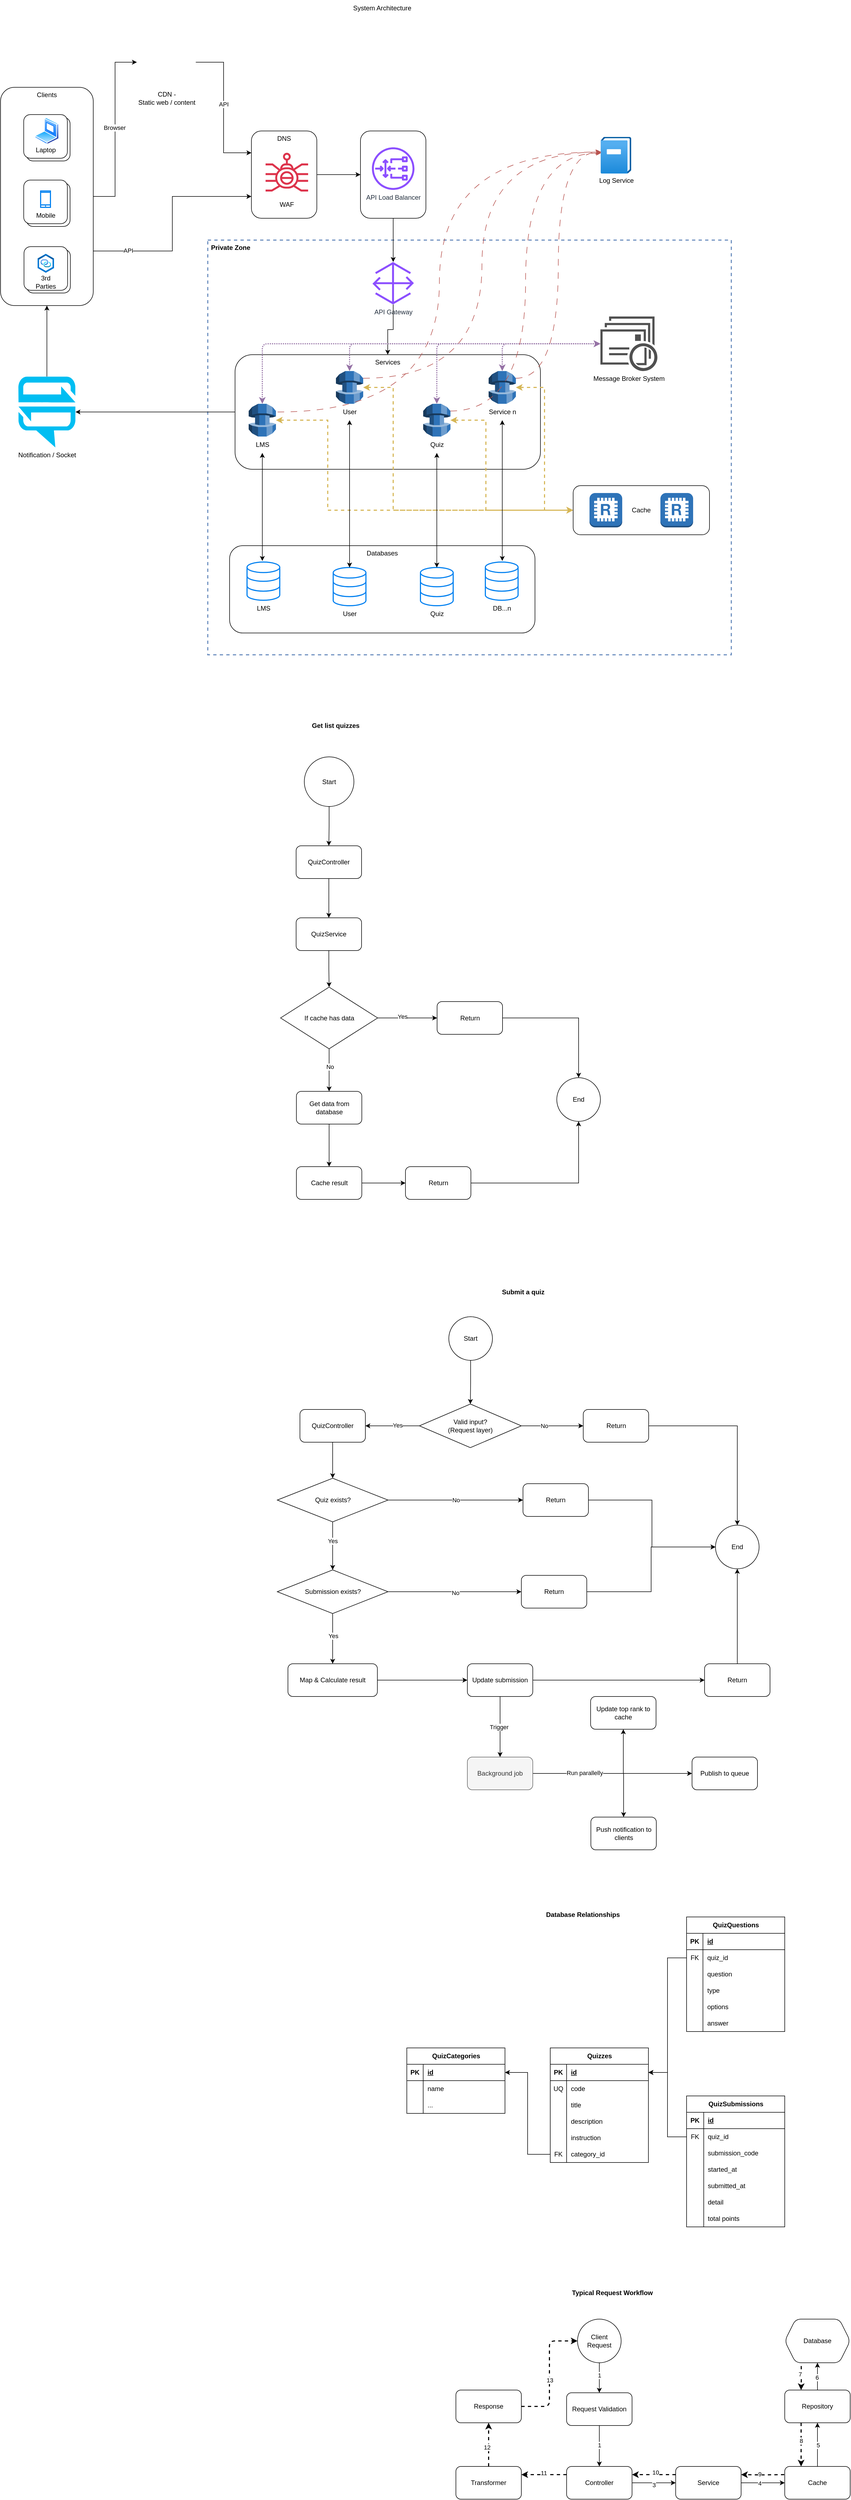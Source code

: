 <mxfile version="24.7.16">
  <diagram name="Page-1" id="okymtJPq7D7ICpJTX9z9">
    <mxGraphModel dx="1536" dy="911" grid="0" gridSize="10" guides="1" tooltips="1" connect="1" arrows="1" fold="1" page="0" pageScale="1" pageWidth="1100" pageHeight="850" math="0" shadow="0">
      <root>
        <mxCell id="0" />
        <mxCell id="1" parent="0" />
        <mxCell id="PFlNqqRjb3YIv1wO_MGC-93" value="Private Zone" style="rounded=0;whiteSpace=wrap;html=1;dashed=1;fillColor=none;strokeColor=#6c8ebf;strokeWidth=2;verticalAlign=top;align=left;fontStyle=1;spacingLeft=4;" parent="1" vertex="1">
          <mxGeometry x="440" y="480" width="960" height="760" as="geometry" />
        </mxCell>
        <mxCell id="PFlNqqRjb3YIv1wO_MGC-90" value="" style="group" parent="1" vertex="1" connectable="0">
          <mxGeometry x="490" y="690" width="560" height="210" as="geometry" />
        </mxCell>
        <mxCell id="PFlNqqRjb3YIv1wO_MGC-64" value="Services" style="rounded=1;whiteSpace=wrap;html=1;verticalAlign=top;container=0;" parent="PFlNqqRjb3YIv1wO_MGC-90" vertex="1">
          <mxGeometry width="560" height="210" as="geometry" />
        </mxCell>
        <mxCell id="PFlNqqRjb3YIv1wO_MGC-47" value="" style="outlineConnect=0;dashed=0;verticalLabelPosition=bottom;verticalAlign=top;align=center;html=1;shape=mxgraph.aws3.database_migration_service;fillColor=#2E73B8;gradientColor=none;container=0;" parent="PFlNqqRjb3YIv1wO_MGC-90" vertex="1">
          <mxGeometry x="465" y="30" width="50" height="60" as="geometry" />
        </mxCell>
        <mxCell id="PFlNqqRjb3YIv1wO_MGC-48" value="Service n" style="text;html=1;align=center;verticalAlign=middle;resizable=0;points=[];autosize=1;strokeColor=none;fillColor=none;container=0;" parent="PFlNqqRjb3YIv1wO_MGC-90" vertex="1">
          <mxGeometry x="455" y="90" width="70" height="30" as="geometry" />
        </mxCell>
        <mxCell id="PFlNqqRjb3YIv1wO_MGC-51" value="" style="outlineConnect=0;dashed=0;verticalLabelPosition=bottom;verticalAlign=top;align=center;html=1;shape=mxgraph.aws3.database_migration_service;fillColor=#2E73B8;gradientColor=none;container=0;" parent="PFlNqqRjb3YIv1wO_MGC-90" vertex="1">
          <mxGeometry x="185" y="30" width="50" height="60" as="geometry" />
        </mxCell>
        <mxCell id="PFlNqqRjb3YIv1wO_MGC-52" value="User" style="text;html=1;align=center;verticalAlign=middle;resizable=0;points=[];autosize=1;strokeColor=none;fillColor=none;container=0;" parent="PFlNqqRjb3YIv1wO_MGC-90" vertex="1">
          <mxGeometry x="185" y="90" width="50" height="30" as="geometry" />
        </mxCell>
        <mxCell id="PFlNqqRjb3YIv1wO_MGC-54" value="" style="outlineConnect=0;dashed=0;verticalLabelPosition=bottom;verticalAlign=top;align=center;html=1;shape=mxgraph.aws3.database_migration_service;fillColor=#2E73B8;gradientColor=none;container=0;" parent="PFlNqqRjb3YIv1wO_MGC-90" vertex="1">
          <mxGeometry x="345" y="90" width="50" height="60" as="geometry" />
        </mxCell>
        <mxCell id="PFlNqqRjb3YIv1wO_MGC-55" value="Quiz" style="text;html=1;align=center;verticalAlign=middle;resizable=0;points=[];autosize=1;strokeColor=none;fillColor=none;container=0;" parent="PFlNqqRjb3YIv1wO_MGC-90" vertex="1">
          <mxGeometry x="345" y="150" width="50" height="30" as="geometry" />
        </mxCell>
        <mxCell id="PFlNqqRjb3YIv1wO_MGC-58" value="" style="outlineConnect=0;dashed=0;verticalLabelPosition=bottom;verticalAlign=top;align=center;html=1;shape=mxgraph.aws3.database_migration_service;fillColor=#2E73B8;gradientColor=none;container=0;" parent="PFlNqqRjb3YIv1wO_MGC-90" vertex="1">
          <mxGeometry x="25" y="90" width="50" height="60" as="geometry" />
        </mxCell>
        <mxCell id="PFlNqqRjb3YIv1wO_MGC-59" value="LMS" style="text;html=1;align=center;verticalAlign=middle;resizable=0;points=[];autosize=1;strokeColor=none;fillColor=none;container=0;" parent="PFlNqqRjb3YIv1wO_MGC-90" vertex="1">
          <mxGeometry x="25" y="150" width="50" height="30" as="geometry" />
        </mxCell>
        <mxCell id="PFlNqqRjb3YIv1wO_MGC-25" style="edgeStyle=orthogonalEdgeStyle;rounded=0;orthogonalLoop=1;jettySize=auto;html=1;entryX=0;entryY=0.5;entryDx=0;entryDy=0;" parent="1" source="PFlNqqRjb3YIv1wO_MGC-1" target="PFlNqqRjb3YIv1wO_MGC-22" edge="1">
          <mxGeometry relative="1" as="geometry" />
        </mxCell>
        <mxCell id="PFlNqqRjb3YIv1wO_MGC-26" value="Browser" style="edgeLabel;html=1;align=center;verticalAlign=middle;resizable=0;points=[];" parent="PFlNqqRjb3YIv1wO_MGC-25" vertex="1" connectable="0">
          <mxGeometry x="0.02" y="1" relative="1" as="geometry">
            <mxPoint as="offset" />
          </mxGeometry>
        </mxCell>
        <mxCell id="PFlNqqRjb3YIv1wO_MGC-27" style="edgeStyle=orthogonalEdgeStyle;rounded=0;orthogonalLoop=1;jettySize=auto;html=1;entryX=0;entryY=0.75;entryDx=0;entryDy=0;exitX=1;exitY=0.75;exitDx=0;exitDy=0;" parent="1" source="PFlNqqRjb3YIv1wO_MGC-1" target="PFlNqqRjb3YIv1wO_MGC-18" edge="1">
          <mxGeometry relative="1" as="geometry" />
        </mxCell>
        <mxCell id="PFlNqqRjb3YIv1wO_MGC-28" value="API" style="edgeLabel;html=1;align=center;verticalAlign=middle;resizable=0;points=[];" parent="PFlNqqRjb3YIv1wO_MGC-27" vertex="1" connectable="0">
          <mxGeometry x="-0.674" y="4" relative="1" as="geometry">
            <mxPoint y="3" as="offset" />
          </mxGeometry>
        </mxCell>
        <mxCell id="PFlNqqRjb3YIv1wO_MGC-2" value="System Architecture" style="text;html=1;align=center;verticalAlign=middle;whiteSpace=wrap;rounded=0;" parent="1" vertex="1">
          <mxGeometry x="600" y="40" width="320" height="30" as="geometry" />
        </mxCell>
        <mxCell id="PFlNqqRjb3YIv1wO_MGC-29" style="edgeStyle=orthogonalEdgeStyle;rounded=0;orthogonalLoop=1;jettySize=auto;html=1;entryX=0;entryY=0.25;entryDx=0;entryDy=0;" parent="1" source="PFlNqqRjb3YIv1wO_MGC-22" target="PFlNqqRjb3YIv1wO_MGC-18" edge="1">
          <mxGeometry relative="1" as="geometry" />
        </mxCell>
        <mxCell id="PFlNqqRjb3YIv1wO_MGC-30" value="API" style="edgeLabel;html=1;align=center;verticalAlign=middle;resizable=0;points=[];" parent="PFlNqqRjb3YIv1wO_MGC-29" vertex="1" connectable="0">
          <mxGeometry x="-0.044" relative="1" as="geometry">
            <mxPoint as="offset" />
          </mxGeometry>
        </mxCell>
        <mxCell id="PFlNqqRjb3YIv1wO_MGC-31" value="" style="group" parent="1" vertex="1" connectable="0">
          <mxGeometry x="520" y="280" width="120" height="160" as="geometry" />
        </mxCell>
        <mxCell id="PFlNqqRjb3YIv1wO_MGC-18" value="DNS" style="rounded=1;whiteSpace=wrap;html=1;verticalAlign=top;" parent="PFlNqqRjb3YIv1wO_MGC-31" vertex="1">
          <mxGeometry width="120" height="160" as="geometry" />
        </mxCell>
        <mxCell id="PFlNqqRjb3YIv1wO_MGC-19" value="" style="sketch=0;outlineConnect=0;fontColor=#232F3E;gradientColor=none;fillColor=#DD344C;strokeColor=none;dashed=0;verticalLabelPosition=bottom;verticalAlign=top;align=center;html=1;fontSize=12;fontStyle=0;aspect=fixed;pointerEvents=1;shape=mxgraph.aws4.waf_bad_bot;" parent="PFlNqqRjb3YIv1wO_MGC-31" vertex="1">
          <mxGeometry x="26" y="40" width="78" height="71" as="geometry" />
        </mxCell>
        <mxCell id="PFlNqqRjb3YIv1wO_MGC-20" value="WAF" style="text;html=1;align=center;verticalAlign=middle;whiteSpace=wrap;rounded=0;" parent="PFlNqqRjb3YIv1wO_MGC-31" vertex="1">
          <mxGeometry x="35" y="120" width="60" height="30" as="geometry" />
        </mxCell>
        <mxCell id="PFlNqqRjb3YIv1wO_MGC-32" value="" style="group" parent="1" vertex="1" connectable="0">
          <mxGeometry x="290" y="100" width="150" height="140" as="geometry" />
        </mxCell>
        <mxCell id="PFlNqqRjb3YIv1wO_MGC-22" value="" style="shape=image;html=1;verticalAlign=top;verticalLabelPosition=bottom;labelBackgroundColor=#ffffff;imageAspect=0;aspect=fixed;image=https://cdn2.iconfinder.com/data/icons/whcompare-isometric-web-hosting-servers/50/connected-globe-128.png;container=0;" parent="PFlNqqRjb3YIv1wO_MGC-32" vertex="1">
          <mxGeometry x="20" width="108" height="108" as="geometry" />
        </mxCell>
        <mxCell id="PFlNqqRjb3YIv1wO_MGC-23" value="CDN -&lt;div&gt;Static web / content&lt;/div&gt;" style="text;html=1;align=center;verticalAlign=middle;whiteSpace=wrap;rounded=0;container=0;" parent="PFlNqqRjb3YIv1wO_MGC-32" vertex="1">
          <mxGeometry y="100" width="150" height="40" as="geometry" />
        </mxCell>
        <mxCell id="PFlNqqRjb3YIv1wO_MGC-40" value="" style="group" parent="1" vertex="1" connectable="0">
          <mxGeometry x="60" y="200" width="170" height="400" as="geometry" />
        </mxCell>
        <mxCell id="PFlNqqRjb3YIv1wO_MGC-1" value="Clients" style="rounded=1;whiteSpace=wrap;html=1;verticalAlign=top;align=center;" parent="PFlNqqRjb3YIv1wO_MGC-40" vertex="1">
          <mxGeometry width="170" height="400" as="geometry" />
        </mxCell>
        <mxCell id="PFlNqqRjb3YIv1wO_MGC-16" value="" style="group" parent="PFlNqqRjb3YIv1wO_MGC-40" vertex="1" connectable="0">
          <mxGeometry x="42.5" y="50" width="85" height="85" as="geometry" />
        </mxCell>
        <mxCell id="PFlNqqRjb3YIv1wO_MGC-5" value="" style="rounded=1;whiteSpace=wrap;html=1;" parent="PFlNqqRjb3YIv1wO_MGC-16" vertex="1">
          <mxGeometry x="5" y="5" width="80" height="80" as="geometry" />
        </mxCell>
        <mxCell id="PFlNqqRjb3YIv1wO_MGC-3" value="" style="rounded=1;whiteSpace=wrap;html=1;" parent="PFlNqqRjb3YIv1wO_MGC-16" vertex="1">
          <mxGeometry width="80" height="80" as="geometry" />
        </mxCell>
        <mxCell id="PFlNqqRjb3YIv1wO_MGC-4" value="" style="image;aspect=fixed;perimeter=ellipsePerimeter;html=1;align=center;shadow=0;dashed=0;spacingTop=3;image=img/lib/active_directory/laptop_client.svg;" parent="PFlNqqRjb3YIv1wO_MGC-16" vertex="1">
          <mxGeometry x="20" y="5" width="45" height="50" as="geometry" />
        </mxCell>
        <mxCell id="PFlNqqRjb3YIv1wO_MGC-6" value="Laptop" style="text;html=1;align=center;verticalAlign=middle;whiteSpace=wrap;rounded=0;" parent="PFlNqqRjb3YIv1wO_MGC-16" vertex="1">
          <mxGeometry x="10" y="50" width="60" height="30" as="geometry" />
        </mxCell>
        <mxCell id="PFlNqqRjb3YIv1wO_MGC-17" value="" style="group" parent="PFlNqqRjb3YIv1wO_MGC-40" vertex="1" connectable="0">
          <mxGeometry x="42.5" y="170" width="85" height="85" as="geometry" />
        </mxCell>
        <mxCell id="PFlNqqRjb3YIv1wO_MGC-11" value="" style="rounded=1;whiteSpace=wrap;html=1;" parent="PFlNqqRjb3YIv1wO_MGC-17" vertex="1">
          <mxGeometry x="5" y="5" width="80" height="80" as="geometry" />
        </mxCell>
        <mxCell id="PFlNqqRjb3YIv1wO_MGC-12" value="" style="rounded=1;whiteSpace=wrap;html=1;" parent="PFlNqqRjb3YIv1wO_MGC-17" vertex="1">
          <mxGeometry width="80" height="80" as="geometry" />
        </mxCell>
        <mxCell id="PFlNqqRjb3YIv1wO_MGC-14" value="Mobile" style="text;html=1;align=center;verticalAlign=middle;whiteSpace=wrap;rounded=0;" parent="PFlNqqRjb3YIv1wO_MGC-17" vertex="1">
          <mxGeometry x="10" y="50" width="60" height="30" as="geometry" />
        </mxCell>
        <mxCell id="PFlNqqRjb3YIv1wO_MGC-15" value="" style="html=1;verticalLabelPosition=bottom;align=center;labelBackgroundColor=#ffffff;verticalAlign=top;strokeWidth=2;strokeColor=#0080F0;shadow=0;dashed=0;shape=mxgraph.ios7.icons.smartphone;" parent="PFlNqqRjb3YIv1wO_MGC-17" vertex="1">
          <mxGeometry x="31" y="20" width="18" height="30" as="geometry" />
        </mxCell>
        <mxCell id="PFlNqqRjb3YIv1wO_MGC-33" value="" style="group" parent="PFlNqqRjb3YIv1wO_MGC-40" vertex="1" connectable="0">
          <mxGeometry x="43" y="292" width="85" height="85" as="geometry" />
        </mxCell>
        <mxCell id="PFlNqqRjb3YIv1wO_MGC-34" value="" style="rounded=1;whiteSpace=wrap;html=1;" parent="PFlNqqRjb3YIv1wO_MGC-33" vertex="1">
          <mxGeometry x="5" y="5" width="80" height="80" as="geometry" />
        </mxCell>
        <mxCell id="PFlNqqRjb3YIv1wO_MGC-35" value="" style="rounded=1;whiteSpace=wrap;html=1;" parent="PFlNqqRjb3YIv1wO_MGC-33" vertex="1">
          <mxGeometry width="80" height="80" as="geometry" />
        </mxCell>
        <mxCell id="PFlNqqRjb3YIv1wO_MGC-36" value="3rd Parties" style="text;html=1;align=center;verticalAlign=middle;whiteSpace=wrap;rounded=0;" parent="PFlNqqRjb3YIv1wO_MGC-33" vertex="1">
          <mxGeometry x="10" y="50" width="60" height="30" as="geometry" />
        </mxCell>
        <mxCell id="PFlNqqRjb3YIv1wO_MGC-39" value="" style="image;aspect=fixed;html=1;points=[];align=center;fontSize=12;image=img/lib/azure2/networking/Private_Link_Hub.svg;" parent="PFlNqqRjb3YIv1wO_MGC-33" vertex="1">
          <mxGeometry x="24.86" y="13" width="30.27" height="35" as="geometry" />
        </mxCell>
        <mxCell id="PFlNqqRjb3YIv1wO_MGC-44" style="edgeStyle=orthogonalEdgeStyle;rounded=0;orthogonalLoop=1;jettySize=auto;html=1;entryX=0;entryY=0.5;entryDx=0;entryDy=0;" parent="1" source="PFlNqqRjb3YIv1wO_MGC-18" target="PFlNqqRjb3YIv1wO_MGC-42" edge="1">
          <mxGeometry relative="1" as="geometry" />
        </mxCell>
        <mxCell id="PFlNqqRjb3YIv1wO_MGC-45" value="" style="group" parent="1" vertex="1" connectable="0">
          <mxGeometry x="720" y="280" width="120" height="160" as="geometry" />
        </mxCell>
        <mxCell id="PFlNqqRjb3YIv1wO_MGC-42" value="" style="rounded=1;whiteSpace=wrap;html=1;" parent="PFlNqqRjb3YIv1wO_MGC-45" vertex="1">
          <mxGeometry width="120" height="160" as="geometry" />
        </mxCell>
        <mxCell id="PFlNqqRjb3YIv1wO_MGC-41" value="API Load Balancer" style="sketch=0;outlineConnect=0;fontColor=#232F3E;gradientColor=none;fillColor=#8C4FFF;strokeColor=none;dashed=0;verticalLabelPosition=bottom;verticalAlign=top;align=center;html=1;fontSize=12;fontStyle=0;aspect=fixed;pointerEvents=1;shape=mxgraph.aws4.gateway_load_balancer;" parent="PFlNqqRjb3YIv1wO_MGC-45" vertex="1">
          <mxGeometry x="21" y="30" width="78" height="78" as="geometry" />
        </mxCell>
        <mxCell id="PFlNqqRjb3YIv1wO_MGC-80" style="edgeStyle=orthogonalEdgeStyle;rounded=0;orthogonalLoop=1;jettySize=auto;html=1;entryX=0.5;entryY=0;entryDx=0;entryDy=0;" parent="1" source="PFlNqqRjb3YIv1wO_MGC-46" target="PFlNqqRjb3YIv1wO_MGC-64" edge="1">
          <mxGeometry relative="1" as="geometry" />
        </mxCell>
        <mxCell id="PFlNqqRjb3YIv1wO_MGC-46" value="API Gateway" style="sketch=0;outlineConnect=0;fontColor=#232F3E;gradientColor=none;fillColor=#8C4FFF;strokeColor=none;dashed=0;verticalLabelPosition=bottom;verticalAlign=top;align=center;html=1;fontSize=12;fontStyle=0;aspect=fixed;pointerEvents=1;shape=mxgraph.aws4.gateway;" parent="1" vertex="1">
          <mxGeometry x="742" y="520" width="76" height="78" as="geometry" />
        </mxCell>
        <mxCell id="PFlNqqRjb3YIv1wO_MGC-60" style="edgeStyle=orthogonalEdgeStyle;rounded=0;orthogonalLoop=1;jettySize=auto;html=1;" parent="1" source="PFlNqqRjb3YIv1wO_MGC-42" target="PFlNqqRjb3YIv1wO_MGC-46" edge="1">
          <mxGeometry relative="1" as="geometry" />
        </mxCell>
        <mxCell id="PFlNqqRjb3YIv1wO_MGC-85" style="edgeStyle=orthogonalEdgeStyle;rounded=0;orthogonalLoop=1;jettySize=auto;html=1;entryX=0;entryY=0.5;entryDx=0;entryDy=0;fillColor=#fff2cc;strokeColor=#d6b656;dashed=1;strokeWidth=2;startArrow=classic;startFill=1;" parent="1" source="PFlNqqRjb3YIv1wO_MGC-47" target="PFlNqqRjb3YIv1wO_MGC-62" edge="1">
          <mxGeometry relative="1" as="geometry" />
        </mxCell>
        <mxCell id="PFlNqqRjb3YIv1wO_MGC-86" style="edgeStyle=orthogonalEdgeStyle;rounded=0;orthogonalLoop=1;jettySize=auto;html=1;entryX=0;entryY=0.5;entryDx=0;entryDy=0;dashed=1;fillColor=#fff2cc;strokeColor=#d6b656;strokeWidth=2;startArrow=classic;startFill=1;" parent="1" source="PFlNqqRjb3YIv1wO_MGC-54" target="PFlNqqRjb3YIv1wO_MGC-62" edge="1">
          <mxGeometry relative="1" as="geometry">
            <Array as="points">
              <mxPoint x="950" y="810" />
              <mxPoint x="950" y="975" />
            </Array>
          </mxGeometry>
        </mxCell>
        <mxCell id="PFlNqqRjb3YIv1wO_MGC-87" style="edgeStyle=orthogonalEdgeStyle;rounded=0;orthogonalLoop=1;jettySize=auto;html=1;entryX=0;entryY=0.5;entryDx=0;entryDy=0;dashed=1;fillColor=#fff2cc;strokeColor=#d6b656;strokeWidth=2;startArrow=classic;startFill=1;" parent="1" source="PFlNqqRjb3YIv1wO_MGC-51" target="PFlNqqRjb3YIv1wO_MGC-62" edge="1">
          <mxGeometry relative="1" as="geometry">
            <Array as="points">
              <mxPoint x="780" y="750" />
              <mxPoint x="780" y="975" />
            </Array>
          </mxGeometry>
        </mxCell>
        <mxCell id="PFlNqqRjb3YIv1wO_MGC-88" style="edgeStyle=orthogonalEdgeStyle;rounded=0;orthogonalLoop=1;jettySize=auto;html=1;entryX=0;entryY=0.5;entryDx=0;entryDy=0;dashed=1;fillColor=#fff2cc;strokeColor=#d6b656;curved=0;strokeWidth=2;startArrow=classic;startFill=1;" parent="1" source="PFlNqqRjb3YIv1wO_MGC-58" target="PFlNqqRjb3YIv1wO_MGC-62" edge="1">
          <mxGeometry relative="1" as="geometry">
            <Array as="points">
              <mxPoint x="660" y="810" />
              <mxPoint x="660" y="975" />
            </Array>
          </mxGeometry>
        </mxCell>
        <mxCell id="PFlNqqRjb3YIv1wO_MGC-89" value="" style="group" parent="1" vertex="1" connectable="0">
          <mxGeometry x="480" y="1040" width="560" height="160" as="geometry" />
        </mxCell>
        <mxCell id="PFlNqqRjb3YIv1wO_MGC-67" value="Databases" style="rounded=1;whiteSpace=wrap;html=1;verticalAlign=top;" parent="PFlNqqRjb3YIv1wO_MGC-89" vertex="1">
          <mxGeometry width="560" height="160" as="geometry" />
        </mxCell>
        <mxCell id="PFlNqqRjb3YIv1wO_MGC-70" value="" style="group" parent="PFlNqqRjb3YIv1wO_MGC-89" vertex="1" connectable="0">
          <mxGeometry x="190" y="40" width="60" height="100" as="geometry" />
        </mxCell>
        <mxCell id="PFlNqqRjb3YIv1wO_MGC-68" value="" style="html=1;verticalLabelPosition=bottom;align=center;labelBackgroundColor=#ffffff;verticalAlign=top;strokeWidth=2;strokeColor=#0080F0;shadow=0;dashed=0;shape=mxgraph.ios7.icons.data;" parent="PFlNqqRjb3YIv1wO_MGC-70" vertex="1">
          <mxGeometry width="60" height="70" as="geometry" />
        </mxCell>
        <mxCell id="PFlNqqRjb3YIv1wO_MGC-69" value="User" style="text;html=1;align=center;verticalAlign=middle;resizable=0;points=[];autosize=1;strokeColor=none;fillColor=none;" parent="PFlNqqRjb3YIv1wO_MGC-70" vertex="1">
          <mxGeometry x="5" y="70" width="50" height="30" as="geometry" />
        </mxCell>
        <mxCell id="PFlNqqRjb3YIv1wO_MGC-71" value="" style="group" parent="PFlNqqRjb3YIv1wO_MGC-89" vertex="1" connectable="0">
          <mxGeometry x="32" y="30" width="60" height="100" as="geometry" />
        </mxCell>
        <mxCell id="PFlNqqRjb3YIv1wO_MGC-72" value="" style="html=1;verticalLabelPosition=bottom;align=center;labelBackgroundColor=#ffffff;verticalAlign=top;strokeWidth=2;strokeColor=#0080F0;shadow=0;dashed=0;shape=mxgraph.ios7.icons.data;" parent="PFlNqqRjb3YIv1wO_MGC-71" vertex="1">
          <mxGeometry width="60" height="70" as="geometry" />
        </mxCell>
        <mxCell id="PFlNqqRjb3YIv1wO_MGC-73" value="LMS" style="text;html=1;align=center;verticalAlign=middle;resizable=0;points=[];autosize=1;strokeColor=none;fillColor=none;" parent="PFlNqqRjb3YIv1wO_MGC-71" vertex="1">
          <mxGeometry x="5" y="70" width="50" height="30" as="geometry" />
        </mxCell>
        <mxCell id="PFlNqqRjb3YIv1wO_MGC-74" value="" style="group" parent="PFlNqqRjb3YIv1wO_MGC-89" vertex="1" connectable="0">
          <mxGeometry x="350" y="40" width="60" height="100" as="geometry" />
        </mxCell>
        <mxCell id="PFlNqqRjb3YIv1wO_MGC-75" value="" style="html=1;verticalLabelPosition=bottom;align=center;labelBackgroundColor=#ffffff;verticalAlign=top;strokeWidth=2;strokeColor=#0080F0;shadow=0;dashed=0;shape=mxgraph.ios7.icons.data;" parent="PFlNqqRjb3YIv1wO_MGC-74" vertex="1">
          <mxGeometry width="60" height="70" as="geometry" />
        </mxCell>
        <mxCell id="PFlNqqRjb3YIv1wO_MGC-76" value="Quiz" style="text;html=1;align=center;verticalAlign=middle;resizable=0;points=[];autosize=1;strokeColor=none;fillColor=none;" parent="PFlNqqRjb3YIv1wO_MGC-74" vertex="1">
          <mxGeometry x="5" y="70" width="50" height="30" as="geometry" />
        </mxCell>
        <mxCell id="PFlNqqRjb3YIv1wO_MGC-78" value="" style="html=1;verticalLabelPosition=bottom;align=center;labelBackgroundColor=#ffffff;verticalAlign=top;strokeWidth=2;strokeColor=#0080F0;shadow=0;dashed=0;shape=mxgraph.ios7.icons.data;" parent="PFlNqqRjb3YIv1wO_MGC-89" vertex="1">
          <mxGeometry x="469" y="30" width="60" height="70" as="geometry" />
        </mxCell>
        <mxCell id="PFlNqqRjb3YIv1wO_MGC-79" value="DB...n" style="text;html=1;align=center;verticalAlign=middle;resizable=0;points=[];autosize=1;strokeColor=none;fillColor=none;" parent="PFlNqqRjb3YIv1wO_MGC-89" vertex="1">
          <mxGeometry x="469" y="100" width="60" height="30" as="geometry" />
        </mxCell>
        <mxCell id="PFlNqqRjb3YIv1wO_MGC-83" style="edgeStyle=orthogonalEdgeStyle;rounded=0;orthogonalLoop=1;jettySize=auto;html=1;startArrow=classic;startFill=1;" parent="1" source="PFlNqqRjb3YIv1wO_MGC-55" target="PFlNqqRjb3YIv1wO_MGC-75" edge="1">
          <mxGeometry relative="1" as="geometry" />
        </mxCell>
        <mxCell id="PFlNqqRjb3YIv1wO_MGC-84" style="edgeStyle=orthogonalEdgeStyle;rounded=0;orthogonalLoop=1;jettySize=auto;html=1;entryX=0.517;entryY=-0.029;entryDx=0;entryDy=0;entryPerimeter=0;startArrow=classic;startFill=1;" parent="1" source="PFlNqqRjb3YIv1wO_MGC-48" target="PFlNqqRjb3YIv1wO_MGC-78" edge="1">
          <mxGeometry relative="1" as="geometry" />
        </mxCell>
        <mxCell id="PFlNqqRjb3YIv1wO_MGC-82" style="edgeStyle=orthogonalEdgeStyle;rounded=0;orthogonalLoop=1;jettySize=auto;html=1;entryX=0.5;entryY=0;entryDx=0;entryDy=0;entryPerimeter=0;startArrow=classic;startFill=1;" parent="1" source="PFlNqqRjb3YIv1wO_MGC-52" target="PFlNqqRjb3YIv1wO_MGC-68" edge="1">
          <mxGeometry relative="1" as="geometry" />
        </mxCell>
        <mxCell id="PFlNqqRjb3YIv1wO_MGC-81" style="edgeStyle=orthogonalEdgeStyle;rounded=0;orthogonalLoop=1;jettySize=auto;html=1;entryX=0.467;entryY=-0.029;entryDx=0;entryDy=0;entryPerimeter=0;startArrow=classic;startFill=1;" parent="1" source="PFlNqqRjb3YIv1wO_MGC-59" target="PFlNqqRjb3YIv1wO_MGC-72" edge="1">
          <mxGeometry relative="1" as="geometry" />
        </mxCell>
        <mxCell id="PFlNqqRjb3YIv1wO_MGC-92" value="" style="group" parent="1" vertex="1" connectable="0">
          <mxGeometry x="1110" y="930" width="250" height="90" as="geometry" />
        </mxCell>
        <mxCell id="PFlNqqRjb3YIv1wO_MGC-62" value="Cache" style="rounded=1;whiteSpace=wrap;html=1;container=0;" parent="PFlNqqRjb3YIv1wO_MGC-92" vertex="1">
          <mxGeometry width="250" height="90" as="geometry" />
        </mxCell>
        <mxCell id="PFlNqqRjb3YIv1wO_MGC-61" value="" style="outlineConnect=0;dashed=0;verticalLabelPosition=bottom;verticalAlign=top;align=center;html=1;shape=mxgraph.aws3.redis;fillColor=#2E73B8;gradientColor=none;container=0;" parent="PFlNqqRjb3YIv1wO_MGC-92" vertex="1">
          <mxGeometry x="30" y="13.5" width="60" height="63" as="geometry" />
        </mxCell>
        <mxCell id="PFlNqqRjb3YIv1wO_MGC-63" value="" style="outlineConnect=0;dashed=0;verticalLabelPosition=bottom;verticalAlign=top;align=center;html=1;shape=mxgraph.aws3.redis;fillColor=#2E73B8;gradientColor=none;container=0;" parent="PFlNqqRjb3YIv1wO_MGC-92" vertex="1">
          <mxGeometry x="160" y="13.5" width="60" height="63" as="geometry" />
        </mxCell>
        <mxCell id="PFlNqqRjb3YIv1wO_MGC-96" style="edgeStyle=orthogonalEdgeStyle;rounded=0;orthogonalLoop=1;jettySize=auto;html=1;entryX=0.5;entryY=1;entryDx=0;entryDy=0;" parent="1" source="PFlNqqRjb3YIv1wO_MGC-94" target="PFlNqqRjb3YIv1wO_MGC-1" edge="1">
          <mxGeometry relative="1" as="geometry" />
        </mxCell>
        <mxCell id="PFlNqqRjb3YIv1wO_MGC-94" value="Notification / Socket" style="verticalLabelPosition=bottom;html=1;verticalAlign=top;align=center;strokeColor=none;fillColor=#00BEF2;shape=mxgraph.azure.notification_hub;pointerEvents=1;" parent="1" vertex="1">
          <mxGeometry x="92.5" y="730" width="105" height="130" as="geometry" />
        </mxCell>
        <mxCell id="PFlNqqRjb3YIv1wO_MGC-95" style="edgeStyle=orthogonalEdgeStyle;rounded=0;orthogonalLoop=1;jettySize=auto;html=1;entryX=1;entryY=0.5;entryDx=0;entryDy=0;entryPerimeter=0;" parent="1" source="PFlNqqRjb3YIv1wO_MGC-64" target="PFlNqqRjb3YIv1wO_MGC-94" edge="1">
          <mxGeometry relative="1" as="geometry" />
        </mxCell>
        <mxCell id="PFlNqqRjb3YIv1wO_MGC-98" value="Message Broker System" style="sketch=0;pointerEvents=1;shadow=0;dashed=0;html=1;strokeColor=none;fillColor=#505050;labelPosition=center;verticalLabelPosition=bottom;verticalAlign=top;outlineConnect=0;align=center;shape=mxgraph.office.communications.queue_viewer;" parent="1" vertex="1">
          <mxGeometry x="1160" y="620" width="104.5" height="100" as="geometry" />
        </mxCell>
        <mxCell id="PFlNqqRjb3YIv1wO_MGC-101" style="edgeStyle=orthogonalEdgeStyle;rounded=1;orthogonalLoop=1;jettySize=auto;html=1;entryX=0.5;entryY=0;entryDx=0;entryDy=0;entryPerimeter=0;curved=0;startArrow=classic;startFill=1;strokeWidth=2;fillColor=#e1d5e7;strokeColor=#9673a6;dashed=1;dashPattern=1 1;" parent="1" source="PFlNqqRjb3YIv1wO_MGC-98" target="PFlNqqRjb3YIv1wO_MGC-47" edge="1">
          <mxGeometry relative="1" as="geometry" />
        </mxCell>
        <mxCell id="PFlNqqRjb3YIv1wO_MGC-102" style="edgeStyle=orthogonalEdgeStyle;rounded=1;orthogonalLoop=1;jettySize=auto;html=1;entryX=0.5;entryY=0;entryDx=0;entryDy=0;entryPerimeter=0;curved=0;startArrow=classic;startFill=1;strokeWidth=2;fillColor=#e1d5e7;strokeColor=#9673a6;dashed=1;dashPattern=1 1;" parent="1" source="PFlNqqRjb3YIv1wO_MGC-98" target="PFlNqqRjb3YIv1wO_MGC-54" edge="1">
          <mxGeometry relative="1" as="geometry" />
        </mxCell>
        <mxCell id="PFlNqqRjb3YIv1wO_MGC-103" style="edgeStyle=orthogonalEdgeStyle;rounded=1;orthogonalLoop=1;jettySize=auto;html=1;entryX=0.5;entryY=0;entryDx=0;entryDy=0;entryPerimeter=0;curved=0;startArrow=classic;startFill=1;strokeWidth=2;fillColor=#e1d5e7;strokeColor=#9673a6;dashed=1;dashPattern=1 1;" parent="1" source="PFlNqqRjb3YIv1wO_MGC-98" target="PFlNqqRjb3YIv1wO_MGC-51" edge="1">
          <mxGeometry relative="1" as="geometry" />
        </mxCell>
        <mxCell id="PFlNqqRjb3YIv1wO_MGC-104" style="edgeStyle=orthogonalEdgeStyle;rounded=1;orthogonalLoop=1;jettySize=auto;html=1;entryX=0.5;entryY=0;entryDx=0;entryDy=0;entryPerimeter=0;curved=0;startArrow=classic;startFill=1;strokeWidth=2;fillColor=#e1d5e7;strokeColor=#9673a6;dashed=1;dashPattern=1 1;" parent="1" source="PFlNqqRjb3YIv1wO_MGC-98" target="PFlNqqRjb3YIv1wO_MGC-58" edge="1">
          <mxGeometry relative="1" as="geometry" />
        </mxCell>
        <mxCell id="PFlNqqRjb3YIv1wO_MGC-107" value="" style="group" parent="1" vertex="1" connectable="0">
          <mxGeometry x="1148" y="291" width="81" height="93" as="geometry" />
        </mxCell>
        <mxCell id="PFlNqqRjb3YIv1wO_MGC-105" value="" style="image;aspect=fixed;html=1;points=[];align=center;fontSize=12;image=img/lib/azure2/management_governance/Activity_Log.svg;" parent="PFlNqqRjb3YIv1wO_MGC-107" vertex="1">
          <mxGeometry x="12.5" width="56.0" height="67" as="geometry" />
        </mxCell>
        <mxCell id="PFlNqqRjb3YIv1wO_MGC-106" value="Log Service" style="text;html=1;align=center;verticalAlign=middle;resizable=0;points=[];autosize=1;strokeColor=none;fillColor=none;" parent="PFlNqqRjb3YIv1wO_MGC-107" vertex="1">
          <mxGeometry y="67" width="81" height="26" as="geometry" />
        </mxCell>
        <mxCell id="PFlNqqRjb3YIv1wO_MGC-109" style="edgeStyle=orthogonalEdgeStyle;rounded=0;orthogonalLoop=1;jettySize=auto;html=1;entryX=0.009;entryY=0.443;entryDx=0;entryDy=0;entryPerimeter=0;curved=1;dashed=1;dashPattern=12 12;exitX=1;exitY=0.22;exitDx=0;exitDy=0;exitPerimeter=0;strokeWidth=1;fillColor=#f8cecc;strokeColor=#b85450;" parent="1" source="PFlNqqRjb3YIv1wO_MGC-54" target="PFlNqqRjb3YIv1wO_MGC-105" edge="1">
          <mxGeometry relative="1" as="geometry" />
        </mxCell>
        <mxCell id="PFlNqqRjb3YIv1wO_MGC-110" style="edgeStyle=orthogonalEdgeStyle;rounded=0;orthogonalLoop=1;jettySize=auto;html=1;entryX=0.009;entryY=0.418;entryDx=0;entryDy=0;entryPerimeter=0;curved=1;dashed=1;dashPattern=12 12;exitX=1;exitY=0.22;exitDx=0;exitDy=0;exitPerimeter=0;strokeWidth=1;fillColor=#f8cecc;strokeColor=#b85450;" parent="1" source="PFlNqqRjb3YIv1wO_MGC-47" target="PFlNqqRjb3YIv1wO_MGC-105" edge="1">
          <mxGeometry relative="1" as="geometry" />
        </mxCell>
        <mxCell id="PFlNqqRjb3YIv1wO_MGC-111" style="edgeStyle=orthogonalEdgeStyle;rounded=0;orthogonalLoop=1;jettySize=auto;html=1;entryX=0.018;entryY=0.413;entryDx=0;entryDy=0;entryPerimeter=0;curved=1;dashed=1;dashPattern=12 12;exitX=1;exitY=0.22;exitDx=0;exitDy=0;exitPerimeter=0;strokeWidth=1;fillColor=#f8cecc;strokeColor=#b85450;" parent="1" source="PFlNqqRjb3YIv1wO_MGC-51" target="PFlNqqRjb3YIv1wO_MGC-105" edge="1">
          <mxGeometry relative="1" as="geometry" />
        </mxCell>
        <mxCell id="PFlNqqRjb3YIv1wO_MGC-112" style="edgeStyle=orthogonalEdgeStyle;rounded=0;orthogonalLoop=1;jettySize=auto;html=1;entryX=-0.015;entryY=0.413;entryDx=0;entryDy=0;entryPerimeter=0;curved=1;dashed=1;dashPattern=12 12;strokeWidth=1;fillColor=#f8cecc;strokeColor=#b85450;" parent="1" target="PFlNqqRjb3YIv1wO_MGC-105" edge="1">
          <mxGeometry relative="1" as="geometry">
            <mxPoint x="568" y="795" as="sourcePoint" />
          </mxGeometry>
        </mxCell>
        <mxCell id="U3q-_sUOoWk1TqUGOZOI-4" value="" style="edgeStyle=orthogonalEdgeStyle;rounded=0;orthogonalLoop=1;jettySize=auto;html=1;" edge="1" parent="1" source="U3q-_sUOoWk1TqUGOZOI-1" target="U3q-_sUOoWk1TqUGOZOI-2">
          <mxGeometry relative="1" as="geometry" />
        </mxCell>
        <mxCell id="U3q-_sUOoWk1TqUGOZOI-1" value="Start" style="ellipse;whiteSpace=wrap;html=1;aspect=fixed;" vertex="1" parent="1">
          <mxGeometry x="617" y="1427" width="91" height="91" as="geometry" />
        </mxCell>
        <mxCell id="U3q-_sUOoWk1TqUGOZOI-5" value="" style="edgeStyle=orthogonalEdgeStyle;rounded=0;orthogonalLoop=1;jettySize=auto;html=1;" edge="1" parent="1" source="U3q-_sUOoWk1TqUGOZOI-2" target="U3q-_sUOoWk1TqUGOZOI-3">
          <mxGeometry relative="1" as="geometry" />
        </mxCell>
        <mxCell id="U3q-_sUOoWk1TqUGOZOI-2" value="QuizController" style="rounded=1;whiteSpace=wrap;html=1;" vertex="1" parent="1">
          <mxGeometry x="602" y="1590" width="120" height="60" as="geometry" />
        </mxCell>
        <mxCell id="U3q-_sUOoWk1TqUGOZOI-7" value="" style="edgeStyle=orthogonalEdgeStyle;rounded=0;orthogonalLoop=1;jettySize=auto;html=1;" edge="1" parent="1" source="U3q-_sUOoWk1TqUGOZOI-3" target="U3q-_sUOoWk1TqUGOZOI-6">
          <mxGeometry relative="1" as="geometry" />
        </mxCell>
        <mxCell id="U3q-_sUOoWk1TqUGOZOI-3" value="QuizService" style="rounded=1;whiteSpace=wrap;html=1;" vertex="1" parent="1">
          <mxGeometry x="602" y="1722" width="120" height="60" as="geometry" />
        </mxCell>
        <mxCell id="U3q-_sUOoWk1TqUGOZOI-11" value="" style="edgeStyle=orthogonalEdgeStyle;rounded=0;orthogonalLoop=1;jettySize=auto;html=1;" edge="1" parent="1" source="U3q-_sUOoWk1TqUGOZOI-6" target="U3q-_sUOoWk1TqUGOZOI-10">
          <mxGeometry relative="1" as="geometry" />
        </mxCell>
        <mxCell id="U3q-_sUOoWk1TqUGOZOI-16" value="Yes" style="edgeLabel;html=1;align=center;verticalAlign=middle;resizable=0;points=[];" vertex="1" connectable="0" parent="U3q-_sUOoWk1TqUGOZOI-11">
          <mxGeometry x="-0.163" y="3" relative="1" as="geometry">
            <mxPoint as="offset" />
          </mxGeometry>
        </mxCell>
        <mxCell id="U3q-_sUOoWk1TqUGOZOI-15" value="" style="edgeStyle=orthogonalEdgeStyle;rounded=0;orthogonalLoop=1;jettySize=auto;html=1;" edge="1" parent="1" source="U3q-_sUOoWk1TqUGOZOI-6" target="U3q-_sUOoWk1TqUGOZOI-14">
          <mxGeometry relative="1" as="geometry" />
        </mxCell>
        <mxCell id="U3q-_sUOoWk1TqUGOZOI-17" value="No" style="edgeLabel;html=1;align=center;verticalAlign=middle;resizable=0;points=[];" vertex="1" connectable="0" parent="U3q-_sUOoWk1TqUGOZOI-15">
          <mxGeometry x="-0.159" y="1" relative="1" as="geometry">
            <mxPoint as="offset" />
          </mxGeometry>
        </mxCell>
        <mxCell id="U3q-_sUOoWk1TqUGOZOI-6" value="If cache has data" style="rhombus;whiteSpace=wrap;html=1;" vertex="1" parent="1">
          <mxGeometry x="573.5" y="1849" width="178" height="113" as="geometry" />
        </mxCell>
        <mxCell id="U3q-_sUOoWk1TqUGOZOI-13" value="" style="edgeStyle=orthogonalEdgeStyle;rounded=0;orthogonalLoop=1;jettySize=auto;html=1;" edge="1" parent="1" source="U3q-_sUOoWk1TqUGOZOI-10" target="U3q-_sUOoWk1TqUGOZOI-12">
          <mxGeometry relative="1" as="geometry" />
        </mxCell>
        <mxCell id="U3q-_sUOoWk1TqUGOZOI-10" value="Return" style="rounded=1;whiteSpace=wrap;html=1;" vertex="1" parent="1">
          <mxGeometry x="860.5" y="1875.5" width="120" height="60" as="geometry" />
        </mxCell>
        <mxCell id="U3q-_sUOoWk1TqUGOZOI-12" value="End" style="ellipse;whiteSpace=wrap;html=1;rounded=1;" vertex="1" parent="1">
          <mxGeometry x="1080" y="2015" width="80" height="80" as="geometry" />
        </mxCell>
        <mxCell id="U3q-_sUOoWk1TqUGOZOI-19" value="" style="edgeStyle=orthogonalEdgeStyle;rounded=0;orthogonalLoop=1;jettySize=auto;html=1;" edge="1" parent="1" source="U3q-_sUOoWk1TqUGOZOI-14" target="U3q-_sUOoWk1TqUGOZOI-18">
          <mxGeometry relative="1" as="geometry" />
        </mxCell>
        <mxCell id="U3q-_sUOoWk1TqUGOZOI-14" value="Get data from database" style="rounded=1;whiteSpace=wrap;html=1;" vertex="1" parent="1">
          <mxGeometry x="602.5" y="2040" width="120" height="60" as="geometry" />
        </mxCell>
        <mxCell id="U3q-_sUOoWk1TqUGOZOI-21" value="" style="edgeStyle=orthogonalEdgeStyle;rounded=0;orthogonalLoop=1;jettySize=auto;html=1;" edge="1" parent="1" source="U3q-_sUOoWk1TqUGOZOI-18" target="U3q-_sUOoWk1TqUGOZOI-20">
          <mxGeometry relative="1" as="geometry" />
        </mxCell>
        <mxCell id="U3q-_sUOoWk1TqUGOZOI-18" value="Cache result" style="rounded=1;whiteSpace=wrap;html=1;" vertex="1" parent="1">
          <mxGeometry x="602.5" y="2178" width="120" height="60" as="geometry" />
        </mxCell>
        <mxCell id="U3q-_sUOoWk1TqUGOZOI-22" style="edgeStyle=orthogonalEdgeStyle;rounded=0;orthogonalLoop=1;jettySize=auto;html=1;entryX=0.5;entryY=1;entryDx=0;entryDy=0;" edge="1" parent="1" source="U3q-_sUOoWk1TqUGOZOI-20" target="U3q-_sUOoWk1TqUGOZOI-12">
          <mxGeometry relative="1" as="geometry" />
        </mxCell>
        <mxCell id="U3q-_sUOoWk1TqUGOZOI-20" value="Return" style="whiteSpace=wrap;html=1;rounded=1;" vertex="1" parent="1">
          <mxGeometry x="802.5" y="2178" width="120" height="60" as="geometry" />
        </mxCell>
        <mxCell id="U3q-_sUOoWk1TqUGOZOI-25" value="" style="edgeStyle=orthogonalEdgeStyle;rounded=0;orthogonalLoop=1;jettySize=auto;html=1;" edge="1" parent="1" source="U3q-_sUOoWk1TqUGOZOI-23" target="U3q-_sUOoWk1TqUGOZOI-24">
          <mxGeometry relative="1" as="geometry" />
        </mxCell>
        <mxCell id="U3q-_sUOoWk1TqUGOZOI-23" value="Start" style="ellipse;whiteSpace=wrap;html=1;aspect=fixed;" vertex="1" parent="1">
          <mxGeometry x="882" y="2453" width="80" height="80" as="geometry" />
        </mxCell>
        <mxCell id="U3q-_sUOoWk1TqUGOZOI-29" value="" style="edgeStyle=orthogonalEdgeStyle;rounded=0;orthogonalLoop=1;jettySize=auto;html=1;" edge="1" parent="1" source="U3q-_sUOoWk1TqUGOZOI-24" target="U3q-_sUOoWk1TqUGOZOI-28">
          <mxGeometry relative="1" as="geometry" />
        </mxCell>
        <mxCell id="U3q-_sUOoWk1TqUGOZOI-68" value="No" style="edgeLabel;html=1;align=center;verticalAlign=middle;resizable=0;points=[];" vertex="1" connectable="0" parent="U3q-_sUOoWk1TqUGOZOI-29">
          <mxGeometry x="-0.261" relative="1" as="geometry">
            <mxPoint as="offset" />
          </mxGeometry>
        </mxCell>
        <mxCell id="U3q-_sUOoWk1TqUGOZOI-31" value="" style="edgeStyle=orthogonalEdgeStyle;rounded=0;orthogonalLoop=1;jettySize=auto;html=1;" edge="1" parent="1" source="U3q-_sUOoWk1TqUGOZOI-24" target="U3q-_sUOoWk1TqUGOZOI-30">
          <mxGeometry relative="1" as="geometry" />
        </mxCell>
        <mxCell id="U3q-_sUOoWk1TqUGOZOI-69" value="Yes" style="edgeLabel;html=1;align=center;verticalAlign=middle;resizable=0;points=[];" vertex="1" connectable="0" parent="U3q-_sUOoWk1TqUGOZOI-31">
          <mxGeometry x="-0.187" y="-1" relative="1" as="geometry">
            <mxPoint as="offset" />
          </mxGeometry>
        </mxCell>
        <mxCell id="U3q-_sUOoWk1TqUGOZOI-24" value="&lt;div&gt;Valid input?&lt;/div&gt;&lt;div&gt;(Request layer)&lt;/div&gt;" style="rhombus;whiteSpace=wrap;html=1;" vertex="1" parent="1">
          <mxGeometry x="828" y="2613" width="187" height="80" as="geometry" />
        </mxCell>
        <mxCell id="U3q-_sUOoWk1TqUGOZOI-57" style="edgeStyle=orthogonalEdgeStyle;rounded=0;orthogonalLoop=1;jettySize=auto;html=1;entryX=0.5;entryY=0;entryDx=0;entryDy=0;" edge="1" parent="1" source="U3q-_sUOoWk1TqUGOZOI-28" target="U3q-_sUOoWk1TqUGOZOI-54">
          <mxGeometry relative="1" as="geometry" />
        </mxCell>
        <mxCell id="U3q-_sUOoWk1TqUGOZOI-28" value="Return" style="rounded=1;whiteSpace=wrap;html=1;" vertex="1" parent="1">
          <mxGeometry x="1128.5" y="2623" width="120" height="60" as="geometry" />
        </mxCell>
        <mxCell id="U3q-_sUOoWk1TqUGOZOI-35" value="" style="edgeStyle=orthogonalEdgeStyle;rounded=0;orthogonalLoop=1;jettySize=auto;html=1;" edge="1" parent="1" source="U3q-_sUOoWk1TqUGOZOI-30" target="U3q-_sUOoWk1TqUGOZOI-34">
          <mxGeometry relative="1" as="geometry" />
        </mxCell>
        <mxCell id="U3q-_sUOoWk1TqUGOZOI-30" value="QuizController" style="rounded=1;whiteSpace=wrap;html=1;" vertex="1" parent="1">
          <mxGeometry x="609" y="2623" width="120" height="60" as="geometry" />
        </mxCell>
        <mxCell id="U3q-_sUOoWk1TqUGOZOI-37" value="No" style="edgeStyle=orthogonalEdgeStyle;rounded=0;orthogonalLoop=1;jettySize=auto;html=1;" edge="1" parent="1" source="U3q-_sUOoWk1TqUGOZOI-34" target="U3q-_sUOoWk1TqUGOZOI-36">
          <mxGeometry relative="1" as="geometry" />
        </mxCell>
        <mxCell id="U3q-_sUOoWk1TqUGOZOI-39" value="" style="edgeStyle=orthogonalEdgeStyle;rounded=0;orthogonalLoop=1;jettySize=auto;html=1;" edge="1" parent="1" source="U3q-_sUOoWk1TqUGOZOI-34" target="U3q-_sUOoWk1TqUGOZOI-38">
          <mxGeometry relative="1" as="geometry" />
        </mxCell>
        <mxCell id="U3q-_sUOoWk1TqUGOZOI-73" value="Yes" style="edgeLabel;html=1;align=center;verticalAlign=middle;resizable=0;points=[];" vertex="1" connectable="0" parent="U3q-_sUOoWk1TqUGOZOI-39">
          <mxGeometry x="-0.203" relative="1" as="geometry">
            <mxPoint as="offset" />
          </mxGeometry>
        </mxCell>
        <mxCell id="U3q-_sUOoWk1TqUGOZOI-34" value="Quiz exists?" style="rhombus;whiteSpace=wrap;html=1;rounded=0;" vertex="1" parent="1">
          <mxGeometry x="567.5" y="2749" width="203" height="80" as="geometry" />
        </mxCell>
        <mxCell id="U3q-_sUOoWk1TqUGOZOI-55" style="edgeStyle=orthogonalEdgeStyle;rounded=0;orthogonalLoop=1;jettySize=auto;html=1;entryX=0;entryY=0.5;entryDx=0;entryDy=0;" edge="1" parent="1" source="U3q-_sUOoWk1TqUGOZOI-36" target="U3q-_sUOoWk1TqUGOZOI-54">
          <mxGeometry relative="1" as="geometry" />
        </mxCell>
        <mxCell id="U3q-_sUOoWk1TqUGOZOI-36" value="Return" style="rounded=1;whiteSpace=wrap;html=1;" vertex="1" parent="1">
          <mxGeometry x="1018" y="2759" width="120" height="60" as="geometry" />
        </mxCell>
        <mxCell id="U3q-_sUOoWk1TqUGOZOI-43" value="" style="edgeStyle=orthogonalEdgeStyle;rounded=0;orthogonalLoop=1;jettySize=auto;html=1;" edge="1" parent="1" source="U3q-_sUOoWk1TqUGOZOI-38" target="U3q-_sUOoWk1TqUGOZOI-42">
          <mxGeometry relative="1" as="geometry" />
        </mxCell>
        <mxCell id="U3q-_sUOoWk1TqUGOZOI-71" value="No" style="edgeLabel;html=1;align=center;verticalAlign=middle;resizable=0;points=[];" vertex="1" connectable="0" parent="U3q-_sUOoWk1TqUGOZOI-43">
          <mxGeometry x="0.011" y="-2" relative="1" as="geometry">
            <mxPoint as="offset" />
          </mxGeometry>
        </mxCell>
        <mxCell id="U3q-_sUOoWk1TqUGOZOI-49" value="" style="edgeStyle=orthogonalEdgeStyle;rounded=0;orthogonalLoop=1;jettySize=auto;html=1;" edge="1" parent="1" source="U3q-_sUOoWk1TqUGOZOI-38" target="U3q-_sUOoWk1TqUGOZOI-48">
          <mxGeometry relative="1" as="geometry" />
        </mxCell>
        <mxCell id="U3q-_sUOoWk1TqUGOZOI-72" value="Yes" style="edgeLabel;html=1;align=center;verticalAlign=middle;resizable=0;points=[];" vertex="1" connectable="0" parent="U3q-_sUOoWk1TqUGOZOI-49">
          <mxGeometry x="-0.11" y="1" relative="1" as="geometry">
            <mxPoint as="offset" />
          </mxGeometry>
        </mxCell>
        <mxCell id="U3q-_sUOoWk1TqUGOZOI-38" value="Submission exists?" style="rhombus;whiteSpace=wrap;html=1;rounded=0;" vertex="1" parent="1">
          <mxGeometry x="567.5" y="2917" width="203" height="80" as="geometry" />
        </mxCell>
        <mxCell id="U3q-_sUOoWk1TqUGOZOI-56" style="edgeStyle=orthogonalEdgeStyle;rounded=0;orthogonalLoop=1;jettySize=auto;html=1;entryX=0;entryY=0.5;entryDx=0;entryDy=0;" edge="1" parent="1" source="U3q-_sUOoWk1TqUGOZOI-42" target="U3q-_sUOoWk1TqUGOZOI-54">
          <mxGeometry relative="1" as="geometry" />
        </mxCell>
        <mxCell id="U3q-_sUOoWk1TqUGOZOI-42" value="Return" style="rounded=1;whiteSpace=wrap;html=1;" vertex="1" parent="1">
          <mxGeometry x="1015" y="2927" width="120" height="60" as="geometry" />
        </mxCell>
        <mxCell id="U3q-_sUOoWk1TqUGOZOI-51" value="" style="edgeStyle=orthogonalEdgeStyle;rounded=0;orthogonalLoop=1;jettySize=auto;html=1;" edge="1" parent="1" source="U3q-_sUOoWk1TqUGOZOI-48" target="U3q-_sUOoWk1TqUGOZOI-50">
          <mxGeometry relative="1" as="geometry" />
        </mxCell>
        <mxCell id="U3q-_sUOoWk1TqUGOZOI-48" value="Map &amp;amp; Calculate result" style="rounded=1;whiteSpace=wrap;html=1;" vertex="1" parent="1">
          <mxGeometry x="587" y="3089" width="164" height="60" as="geometry" />
        </mxCell>
        <mxCell id="U3q-_sUOoWk1TqUGOZOI-53" value="" style="edgeStyle=orthogonalEdgeStyle;rounded=0;orthogonalLoop=1;jettySize=auto;html=1;" edge="1" parent="1" source="U3q-_sUOoWk1TqUGOZOI-50" target="U3q-_sUOoWk1TqUGOZOI-52">
          <mxGeometry relative="1" as="geometry" />
        </mxCell>
        <mxCell id="U3q-_sUOoWk1TqUGOZOI-60" value="" style="edgeStyle=orthogonalEdgeStyle;rounded=0;orthogonalLoop=1;jettySize=auto;html=1;" edge="1" parent="1" source="U3q-_sUOoWk1TqUGOZOI-50" target="U3q-_sUOoWk1TqUGOZOI-59">
          <mxGeometry relative="1" as="geometry" />
        </mxCell>
        <mxCell id="U3q-_sUOoWk1TqUGOZOI-67" value="Trigger" style="edgeLabel;html=1;align=center;verticalAlign=middle;resizable=0;points=[];" vertex="1" connectable="0" parent="U3q-_sUOoWk1TqUGOZOI-60">
          <mxGeometry x="0.004" y="-2" relative="1" as="geometry">
            <mxPoint as="offset" />
          </mxGeometry>
        </mxCell>
        <mxCell id="U3q-_sUOoWk1TqUGOZOI-50" value="Update submission" style="whiteSpace=wrap;html=1;rounded=1;" vertex="1" parent="1">
          <mxGeometry x="916" y="3089" width="120" height="60" as="geometry" />
        </mxCell>
        <mxCell id="U3q-_sUOoWk1TqUGOZOI-58" style="edgeStyle=orthogonalEdgeStyle;rounded=0;orthogonalLoop=1;jettySize=auto;html=1;entryX=0.5;entryY=1;entryDx=0;entryDy=0;" edge="1" parent="1" source="U3q-_sUOoWk1TqUGOZOI-52" target="U3q-_sUOoWk1TqUGOZOI-54">
          <mxGeometry relative="1" as="geometry" />
        </mxCell>
        <mxCell id="U3q-_sUOoWk1TqUGOZOI-52" value="Return" style="whiteSpace=wrap;html=1;rounded=1;" vertex="1" parent="1">
          <mxGeometry x="1351" y="3089" width="120" height="60" as="geometry" />
        </mxCell>
        <mxCell id="U3q-_sUOoWk1TqUGOZOI-54" value="End" style="ellipse;whiteSpace=wrap;html=1;aspect=fixed;" vertex="1" parent="1">
          <mxGeometry x="1371" y="2835" width="80" height="80" as="geometry" />
        </mxCell>
        <mxCell id="U3q-_sUOoWk1TqUGOZOI-62" value="" style="edgeStyle=orthogonalEdgeStyle;rounded=0;orthogonalLoop=1;jettySize=auto;html=1;" edge="1" parent="1" source="U3q-_sUOoWk1TqUGOZOI-59" target="U3q-_sUOoWk1TqUGOZOI-61">
          <mxGeometry relative="1" as="geometry" />
        </mxCell>
        <mxCell id="U3q-_sUOoWk1TqUGOZOI-65" style="edgeStyle=orthogonalEdgeStyle;rounded=0;orthogonalLoop=1;jettySize=auto;html=1;entryX=0;entryY=0.5;entryDx=0;entryDy=0;" edge="1" parent="1" source="U3q-_sUOoWk1TqUGOZOI-59" target="U3q-_sUOoWk1TqUGOZOI-63">
          <mxGeometry relative="1" as="geometry" />
        </mxCell>
        <mxCell id="U3q-_sUOoWk1TqUGOZOI-66" style="edgeStyle=orthogonalEdgeStyle;rounded=0;orthogonalLoop=1;jettySize=auto;html=1;entryX=0.5;entryY=0;entryDx=0;entryDy=0;" edge="1" parent="1" source="U3q-_sUOoWk1TqUGOZOI-59" target="U3q-_sUOoWk1TqUGOZOI-64">
          <mxGeometry relative="1" as="geometry" />
        </mxCell>
        <mxCell id="U3q-_sUOoWk1TqUGOZOI-74" value="Run parallelly" style="edgeLabel;html=1;align=center;verticalAlign=middle;resizable=0;points=[];" vertex="1" connectable="0" parent="U3q-_sUOoWk1TqUGOZOI-66">
          <mxGeometry x="-0.234" y="1" relative="1" as="geometry">
            <mxPoint as="offset" />
          </mxGeometry>
        </mxCell>
        <mxCell id="U3q-_sUOoWk1TqUGOZOI-59" value="Background job" style="whiteSpace=wrap;html=1;rounded=1;fillColor=#f5f5f5;fontColor=#333333;strokeColor=#666666;" vertex="1" parent="1">
          <mxGeometry x="916" y="3260" width="120" height="60" as="geometry" />
        </mxCell>
        <mxCell id="U3q-_sUOoWk1TqUGOZOI-61" value="Update top rank to cache" style="whiteSpace=wrap;html=1;rounded=1;" vertex="1" parent="1">
          <mxGeometry x="1142" y="3149" width="120" height="60" as="geometry" />
        </mxCell>
        <mxCell id="U3q-_sUOoWk1TqUGOZOI-63" value="Publish to queue" style="whiteSpace=wrap;html=1;rounded=1;" vertex="1" parent="1">
          <mxGeometry x="1328" y="3260" width="120" height="60" as="geometry" />
        </mxCell>
        <mxCell id="U3q-_sUOoWk1TqUGOZOI-64" value="Push notification to clients" style="whiteSpace=wrap;html=1;rounded=1;" vertex="1" parent="1">
          <mxGeometry x="1142.5" y="3370" width="120" height="60" as="geometry" />
        </mxCell>
        <mxCell id="U3q-_sUOoWk1TqUGOZOI-82" value="Quizzes" style="shape=table;startSize=30;container=1;collapsible=1;childLayout=tableLayout;fixedRows=1;rowLines=0;fontStyle=1;align=center;resizeLast=1;html=1;" vertex="1" parent="1">
          <mxGeometry x="1068" y="3793" width="180" height="210" as="geometry" />
        </mxCell>
        <mxCell id="U3q-_sUOoWk1TqUGOZOI-83" value="" style="shape=tableRow;horizontal=0;startSize=0;swimlaneHead=0;swimlaneBody=0;fillColor=none;collapsible=0;dropTarget=0;points=[[0,0.5],[1,0.5]];portConstraint=eastwest;top=0;left=0;right=0;bottom=1;" vertex="1" parent="U3q-_sUOoWk1TqUGOZOI-82">
          <mxGeometry y="30" width="180" height="30" as="geometry" />
        </mxCell>
        <mxCell id="U3q-_sUOoWk1TqUGOZOI-84" value="PK" style="shape=partialRectangle;connectable=0;fillColor=none;top=0;left=0;bottom=0;right=0;fontStyle=1;overflow=hidden;whiteSpace=wrap;html=1;" vertex="1" parent="U3q-_sUOoWk1TqUGOZOI-83">
          <mxGeometry width="30" height="30" as="geometry">
            <mxRectangle width="30" height="30" as="alternateBounds" />
          </mxGeometry>
        </mxCell>
        <mxCell id="U3q-_sUOoWk1TqUGOZOI-85" value="id" style="shape=partialRectangle;connectable=0;fillColor=none;top=0;left=0;bottom=0;right=0;align=left;spacingLeft=6;fontStyle=5;overflow=hidden;whiteSpace=wrap;html=1;" vertex="1" parent="U3q-_sUOoWk1TqUGOZOI-83">
          <mxGeometry x="30" width="150" height="30" as="geometry">
            <mxRectangle width="150" height="30" as="alternateBounds" />
          </mxGeometry>
        </mxCell>
        <mxCell id="U3q-_sUOoWk1TqUGOZOI-86" value="" style="shape=tableRow;horizontal=0;startSize=0;swimlaneHead=0;swimlaneBody=0;fillColor=none;collapsible=0;dropTarget=0;points=[[0,0.5],[1,0.5]];portConstraint=eastwest;top=0;left=0;right=0;bottom=0;" vertex="1" parent="U3q-_sUOoWk1TqUGOZOI-82">
          <mxGeometry y="60" width="180" height="30" as="geometry" />
        </mxCell>
        <mxCell id="U3q-_sUOoWk1TqUGOZOI-87" value="UQ" style="shape=partialRectangle;connectable=0;fillColor=none;top=0;left=0;bottom=0;right=0;editable=1;overflow=hidden;whiteSpace=wrap;html=1;" vertex="1" parent="U3q-_sUOoWk1TqUGOZOI-86">
          <mxGeometry width="30" height="30" as="geometry">
            <mxRectangle width="30" height="30" as="alternateBounds" />
          </mxGeometry>
        </mxCell>
        <mxCell id="U3q-_sUOoWk1TqUGOZOI-88" value="code" style="shape=partialRectangle;connectable=0;fillColor=none;top=0;left=0;bottom=0;right=0;align=left;spacingLeft=6;overflow=hidden;whiteSpace=wrap;html=1;" vertex="1" parent="U3q-_sUOoWk1TqUGOZOI-86">
          <mxGeometry x="30" width="150" height="30" as="geometry">
            <mxRectangle width="150" height="30" as="alternateBounds" />
          </mxGeometry>
        </mxCell>
        <mxCell id="U3q-_sUOoWk1TqUGOZOI-89" value="" style="shape=tableRow;horizontal=0;startSize=0;swimlaneHead=0;swimlaneBody=0;fillColor=none;collapsible=0;dropTarget=0;points=[[0,0.5],[1,0.5]];portConstraint=eastwest;top=0;left=0;right=0;bottom=0;" vertex="1" parent="U3q-_sUOoWk1TqUGOZOI-82">
          <mxGeometry y="90" width="180" height="30" as="geometry" />
        </mxCell>
        <mxCell id="U3q-_sUOoWk1TqUGOZOI-90" value="" style="shape=partialRectangle;connectable=0;fillColor=none;top=0;left=0;bottom=0;right=0;editable=1;overflow=hidden;whiteSpace=wrap;html=1;" vertex="1" parent="U3q-_sUOoWk1TqUGOZOI-89">
          <mxGeometry width="30" height="30" as="geometry">
            <mxRectangle width="30" height="30" as="alternateBounds" />
          </mxGeometry>
        </mxCell>
        <mxCell id="U3q-_sUOoWk1TqUGOZOI-91" value="title" style="shape=partialRectangle;connectable=0;fillColor=none;top=0;left=0;bottom=0;right=0;align=left;spacingLeft=6;overflow=hidden;whiteSpace=wrap;html=1;" vertex="1" parent="U3q-_sUOoWk1TqUGOZOI-89">
          <mxGeometry x="30" width="150" height="30" as="geometry">
            <mxRectangle width="150" height="30" as="alternateBounds" />
          </mxGeometry>
        </mxCell>
        <mxCell id="U3q-_sUOoWk1TqUGOZOI-92" value="" style="shape=tableRow;horizontal=0;startSize=0;swimlaneHead=0;swimlaneBody=0;fillColor=none;collapsible=0;dropTarget=0;points=[[0,0.5],[1,0.5]];portConstraint=eastwest;top=0;left=0;right=0;bottom=0;" vertex="1" parent="U3q-_sUOoWk1TqUGOZOI-82">
          <mxGeometry y="120" width="180" height="30" as="geometry" />
        </mxCell>
        <mxCell id="U3q-_sUOoWk1TqUGOZOI-93" value="" style="shape=partialRectangle;connectable=0;fillColor=none;top=0;left=0;bottom=0;right=0;editable=1;overflow=hidden;whiteSpace=wrap;html=1;" vertex="1" parent="U3q-_sUOoWk1TqUGOZOI-92">
          <mxGeometry width="30" height="30" as="geometry">
            <mxRectangle width="30" height="30" as="alternateBounds" />
          </mxGeometry>
        </mxCell>
        <mxCell id="U3q-_sUOoWk1TqUGOZOI-94" value="description" style="shape=partialRectangle;connectable=0;fillColor=none;top=0;left=0;bottom=0;right=0;align=left;spacingLeft=6;overflow=hidden;whiteSpace=wrap;html=1;" vertex="1" parent="U3q-_sUOoWk1TqUGOZOI-92">
          <mxGeometry x="30" width="150" height="30" as="geometry">
            <mxRectangle width="150" height="30" as="alternateBounds" />
          </mxGeometry>
        </mxCell>
        <mxCell id="U3q-_sUOoWk1TqUGOZOI-118" value="" style="shape=tableRow;horizontal=0;startSize=0;swimlaneHead=0;swimlaneBody=0;fillColor=none;collapsible=0;dropTarget=0;points=[[0,0.5],[1,0.5]];portConstraint=eastwest;top=0;left=0;right=0;bottom=0;" vertex="1" parent="U3q-_sUOoWk1TqUGOZOI-82">
          <mxGeometry y="150" width="180" height="30" as="geometry" />
        </mxCell>
        <mxCell id="U3q-_sUOoWk1TqUGOZOI-119" value="" style="shape=partialRectangle;connectable=0;fillColor=none;top=0;left=0;bottom=0;right=0;editable=1;overflow=hidden;whiteSpace=wrap;html=1;" vertex="1" parent="U3q-_sUOoWk1TqUGOZOI-118">
          <mxGeometry width="30" height="30" as="geometry">
            <mxRectangle width="30" height="30" as="alternateBounds" />
          </mxGeometry>
        </mxCell>
        <mxCell id="U3q-_sUOoWk1TqUGOZOI-120" value="instruction" style="shape=partialRectangle;connectable=0;fillColor=none;top=0;left=0;bottom=0;right=0;align=left;spacingLeft=6;overflow=hidden;whiteSpace=wrap;html=1;" vertex="1" parent="U3q-_sUOoWk1TqUGOZOI-118">
          <mxGeometry x="30" width="150" height="30" as="geometry">
            <mxRectangle width="150" height="30" as="alternateBounds" />
          </mxGeometry>
        </mxCell>
        <mxCell id="U3q-_sUOoWk1TqUGOZOI-121" value="" style="shape=tableRow;horizontal=0;startSize=0;swimlaneHead=0;swimlaneBody=0;fillColor=none;collapsible=0;dropTarget=0;points=[[0,0.5],[1,0.5]];portConstraint=eastwest;top=0;left=0;right=0;bottom=0;" vertex="1" parent="U3q-_sUOoWk1TqUGOZOI-82">
          <mxGeometry y="180" width="180" height="30" as="geometry" />
        </mxCell>
        <mxCell id="U3q-_sUOoWk1TqUGOZOI-122" value="FK" style="shape=partialRectangle;connectable=0;fillColor=none;top=0;left=0;bottom=0;right=0;editable=1;overflow=hidden;whiteSpace=wrap;html=1;" vertex="1" parent="U3q-_sUOoWk1TqUGOZOI-121">
          <mxGeometry width="30" height="30" as="geometry">
            <mxRectangle width="30" height="30" as="alternateBounds" />
          </mxGeometry>
        </mxCell>
        <mxCell id="U3q-_sUOoWk1TqUGOZOI-123" value="category_id" style="shape=partialRectangle;connectable=0;fillColor=none;top=0;left=0;bottom=0;right=0;align=left;spacingLeft=6;overflow=hidden;whiteSpace=wrap;html=1;" vertex="1" parent="U3q-_sUOoWk1TqUGOZOI-121">
          <mxGeometry x="30" width="150" height="30" as="geometry">
            <mxRectangle width="150" height="30" as="alternateBounds" />
          </mxGeometry>
        </mxCell>
        <mxCell id="U3q-_sUOoWk1TqUGOZOI-124" value="QuizQuestions" style="shape=table;startSize=30;container=1;collapsible=1;childLayout=tableLayout;fixedRows=1;rowLines=0;fontStyle=1;align=center;resizeLast=1;html=1;" vertex="1" parent="1">
          <mxGeometry x="1318" y="3553" width="180" height="210" as="geometry" />
        </mxCell>
        <mxCell id="U3q-_sUOoWk1TqUGOZOI-125" value="" style="shape=tableRow;horizontal=0;startSize=0;swimlaneHead=0;swimlaneBody=0;fillColor=none;collapsible=0;dropTarget=0;points=[[0,0.5],[1,0.5]];portConstraint=eastwest;top=0;left=0;right=0;bottom=1;" vertex="1" parent="U3q-_sUOoWk1TqUGOZOI-124">
          <mxGeometry y="30" width="180" height="30" as="geometry" />
        </mxCell>
        <mxCell id="U3q-_sUOoWk1TqUGOZOI-126" value="PK" style="shape=partialRectangle;connectable=0;fillColor=none;top=0;left=0;bottom=0;right=0;fontStyle=1;overflow=hidden;whiteSpace=wrap;html=1;" vertex="1" parent="U3q-_sUOoWk1TqUGOZOI-125">
          <mxGeometry width="30" height="30" as="geometry">
            <mxRectangle width="30" height="30" as="alternateBounds" />
          </mxGeometry>
        </mxCell>
        <mxCell id="U3q-_sUOoWk1TqUGOZOI-127" value="id" style="shape=partialRectangle;connectable=0;fillColor=none;top=0;left=0;bottom=0;right=0;align=left;spacingLeft=6;fontStyle=5;overflow=hidden;whiteSpace=wrap;html=1;" vertex="1" parent="U3q-_sUOoWk1TqUGOZOI-125">
          <mxGeometry x="30" width="150" height="30" as="geometry">
            <mxRectangle width="150" height="30" as="alternateBounds" />
          </mxGeometry>
        </mxCell>
        <mxCell id="U3q-_sUOoWk1TqUGOZOI-128" value="" style="shape=tableRow;horizontal=0;startSize=0;swimlaneHead=0;swimlaneBody=0;fillColor=none;collapsible=0;dropTarget=0;points=[[0,0.5],[1,0.5]];portConstraint=eastwest;top=0;left=0;right=0;bottom=0;" vertex="1" parent="U3q-_sUOoWk1TqUGOZOI-124">
          <mxGeometry y="60" width="180" height="30" as="geometry" />
        </mxCell>
        <mxCell id="U3q-_sUOoWk1TqUGOZOI-129" value="FK" style="shape=partialRectangle;connectable=0;fillColor=none;top=0;left=0;bottom=0;right=0;editable=1;overflow=hidden;whiteSpace=wrap;html=1;" vertex="1" parent="U3q-_sUOoWk1TqUGOZOI-128">
          <mxGeometry width="30" height="30" as="geometry">
            <mxRectangle width="30" height="30" as="alternateBounds" />
          </mxGeometry>
        </mxCell>
        <mxCell id="U3q-_sUOoWk1TqUGOZOI-130" value="quiz_id" style="shape=partialRectangle;connectable=0;fillColor=none;top=0;left=0;bottom=0;right=0;align=left;spacingLeft=6;overflow=hidden;whiteSpace=wrap;html=1;" vertex="1" parent="U3q-_sUOoWk1TqUGOZOI-128">
          <mxGeometry x="30" width="150" height="30" as="geometry">
            <mxRectangle width="150" height="30" as="alternateBounds" />
          </mxGeometry>
        </mxCell>
        <mxCell id="U3q-_sUOoWk1TqUGOZOI-131" value="" style="shape=tableRow;horizontal=0;startSize=0;swimlaneHead=0;swimlaneBody=0;fillColor=none;collapsible=0;dropTarget=0;points=[[0,0.5],[1,0.5]];portConstraint=eastwest;top=0;left=0;right=0;bottom=0;" vertex="1" parent="U3q-_sUOoWk1TqUGOZOI-124">
          <mxGeometry y="90" width="180" height="30" as="geometry" />
        </mxCell>
        <mxCell id="U3q-_sUOoWk1TqUGOZOI-132" value="" style="shape=partialRectangle;connectable=0;fillColor=none;top=0;left=0;bottom=0;right=0;editable=1;overflow=hidden;whiteSpace=wrap;html=1;" vertex="1" parent="U3q-_sUOoWk1TqUGOZOI-131">
          <mxGeometry width="30" height="30" as="geometry">
            <mxRectangle width="30" height="30" as="alternateBounds" />
          </mxGeometry>
        </mxCell>
        <mxCell id="U3q-_sUOoWk1TqUGOZOI-133" value="question" style="shape=partialRectangle;connectable=0;fillColor=none;top=0;left=0;bottom=0;right=0;align=left;spacingLeft=6;overflow=hidden;whiteSpace=wrap;html=1;" vertex="1" parent="U3q-_sUOoWk1TqUGOZOI-131">
          <mxGeometry x="30" width="150" height="30" as="geometry">
            <mxRectangle width="150" height="30" as="alternateBounds" />
          </mxGeometry>
        </mxCell>
        <mxCell id="U3q-_sUOoWk1TqUGOZOI-134" value="" style="shape=tableRow;horizontal=0;startSize=0;swimlaneHead=0;swimlaneBody=0;fillColor=none;collapsible=0;dropTarget=0;points=[[0,0.5],[1,0.5]];portConstraint=eastwest;top=0;left=0;right=0;bottom=0;" vertex="1" parent="U3q-_sUOoWk1TqUGOZOI-124">
          <mxGeometry y="120" width="180" height="30" as="geometry" />
        </mxCell>
        <mxCell id="U3q-_sUOoWk1TqUGOZOI-135" value="" style="shape=partialRectangle;connectable=0;fillColor=none;top=0;left=0;bottom=0;right=0;editable=1;overflow=hidden;whiteSpace=wrap;html=1;" vertex="1" parent="U3q-_sUOoWk1TqUGOZOI-134">
          <mxGeometry width="30" height="30" as="geometry">
            <mxRectangle width="30" height="30" as="alternateBounds" />
          </mxGeometry>
        </mxCell>
        <mxCell id="U3q-_sUOoWk1TqUGOZOI-136" value="type" style="shape=partialRectangle;connectable=0;fillColor=none;top=0;left=0;bottom=0;right=0;align=left;spacingLeft=6;overflow=hidden;whiteSpace=wrap;html=1;" vertex="1" parent="U3q-_sUOoWk1TqUGOZOI-134">
          <mxGeometry x="30" width="150" height="30" as="geometry">
            <mxRectangle width="150" height="30" as="alternateBounds" />
          </mxGeometry>
        </mxCell>
        <mxCell id="U3q-_sUOoWk1TqUGOZOI-137" value="" style="shape=tableRow;horizontal=0;startSize=0;swimlaneHead=0;swimlaneBody=0;fillColor=none;collapsible=0;dropTarget=0;points=[[0,0.5],[1,0.5]];portConstraint=eastwest;top=0;left=0;right=0;bottom=0;" vertex="1" parent="U3q-_sUOoWk1TqUGOZOI-124">
          <mxGeometry y="150" width="180" height="30" as="geometry" />
        </mxCell>
        <mxCell id="U3q-_sUOoWk1TqUGOZOI-138" value="" style="shape=partialRectangle;connectable=0;fillColor=none;top=0;left=0;bottom=0;right=0;editable=1;overflow=hidden;whiteSpace=wrap;html=1;" vertex="1" parent="U3q-_sUOoWk1TqUGOZOI-137">
          <mxGeometry width="30" height="30" as="geometry">
            <mxRectangle width="30" height="30" as="alternateBounds" />
          </mxGeometry>
        </mxCell>
        <mxCell id="U3q-_sUOoWk1TqUGOZOI-139" value="options" style="shape=partialRectangle;connectable=0;fillColor=none;top=0;left=0;bottom=0;right=0;align=left;spacingLeft=6;overflow=hidden;whiteSpace=wrap;html=1;" vertex="1" parent="U3q-_sUOoWk1TqUGOZOI-137">
          <mxGeometry x="30" width="150" height="30" as="geometry">
            <mxRectangle width="150" height="30" as="alternateBounds" />
          </mxGeometry>
        </mxCell>
        <mxCell id="U3q-_sUOoWk1TqUGOZOI-140" value="" style="shape=tableRow;horizontal=0;startSize=0;swimlaneHead=0;swimlaneBody=0;fillColor=none;collapsible=0;dropTarget=0;points=[[0,0.5],[1,0.5]];portConstraint=eastwest;top=0;left=0;right=0;bottom=0;" vertex="1" parent="U3q-_sUOoWk1TqUGOZOI-124">
          <mxGeometry y="180" width="180" height="30" as="geometry" />
        </mxCell>
        <mxCell id="U3q-_sUOoWk1TqUGOZOI-141" value="" style="shape=partialRectangle;connectable=0;fillColor=none;top=0;left=0;bottom=0;right=0;editable=1;overflow=hidden;whiteSpace=wrap;html=1;" vertex="1" parent="U3q-_sUOoWk1TqUGOZOI-140">
          <mxGeometry width="30" height="30" as="geometry">
            <mxRectangle width="30" height="30" as="alternateBounds" />
          </mxGeometry>
        </mxCell>
        <mxCell id="U3q-_sUOoWk1TqUGOZOI-142" value="answer" style="shape=partialRectangle;connectable=0;fillColor=none;top=0;left=0;bottom=0;right=0;align=left;spacingLeft=6;overflow=hidden;whiteSpace=wrap;html=1;" vertex="1" parent="U3q-_sUOoWk1TqUGOZOI-140">
          <mxGeometry x="30" width="150" height="30" as="geometry">
            <mxRectangle width="150" height="30" as="alternateBounds" />
          </mxGeometry>
        </mxCell>
        <mxCell id="U3q-_sUOoWk1TqUGOZOI-143" value="QuizCategories" style="shape=table;startSize=30;container=1;collapsible=1;childLayout=tableLayout;fixedRows=1;rowLines=0;fontStyle=1;align=center;resizeLast=1;html=1;" vertex="1" parent="1">
          <mxGeometry x="805" y="3793" width="180" height="120" as="geometry" />
        </mxCell>
        <mxCell id="U3q-_sUOoWk1TqUGOZOI-144" value="" style="shape=tableRow;horizontal=0;startSize=0;swimlaneHead=0;swimlaneBody=0;fillColor=none;collapsible=0;dropTarget=0;points=[[0,0.5],[1,0.5]];portConstraint=eastwest;top=0;left=0;right=0;bottom=1;" vertex="1" parent="U3q-_sUOoWk1TqUGOZOI-143">
          <mxGeometry y="30" width="180" height="30" as="geometry" />
        </mxCell>
        <mxCell id="U3q-_sUOoWk1TqUGOZOI-145" value="PK" style="shape=partialRectangle;connectable=0;fillColor=none;top=0;left=0;bottom=0;right=0;fontStyle=1;overflow=hidden;whiteSpace=wrap;html=1;" vertex="1" parent="U3q-_sUOoWk1TqUGOZOI-144">
          <mxGeometry width="30" height="30" as="geometry">
            <mxRectangle width="30" height="30" as="alternateBounds" />
          </mxGeometry>
        </mxCell>
        <mxCell id="U3q-_sUOoWk1TqUGOZOI-146" value="id" style="shape=partialRectangle;connectable=0;fillColor=none;top=0;left=0;bottom=0;right=0;align=left;spacingLeft=6;fontStyle=5;overflow=hidden;whiteSpace=wrap;html=1;" vertex="1" parent="U3q-_sUOoWk1TqUGOZOI-144">
          <mxGeometry x="30" width="150" height="30" as="geometry">
            <mxRectangle width="150" height="30" as="alternateBounds" />
          </mxGeometry>
        </mxCell>
        <mxCell id="U3q-_sUOoWk1TqUGOZOI-147" value="" style="shape=tableRow;horizontal=0;startSize=0;swimlaneHead=0;swimlaneBody=0;fillColor=none;collapsible=0;dropTarget=0;points=[[0,0.5],[1,0.5]];portConstraint=eastwest;top=0;left=0;right=0;bottom=0;" vertex="1" parent="U3q-_sUOoWk1TqUGOZOI-143">
          <mxGeometry y="60" width="180" height="30" as="geometry" />
        </mxCell>
        <mxCell id="U3q-_sUOoWk1TqUGOZOI-148" value="" style="shape=partialRectangle;connectable=0;fillColor=none;top=0;left=0;bottom=0;right=0;editable=1;overflow=hidden;whiteSpace=wrap;html=1;" vertex="1" parent="U3q-_sUOoWk1TqUGOZOI-147">
          <mxGeometry width="30" height="30" as="geometry">
            <mxRectangle width="30" height="30" as="alternateBounds" />
          </mxGeometry>
        </mxCell>
        <mxCell id="U3q-_sUOoWk1TqUGOZOI-149" value="name" style="shape=partialRectangle;connectable=0;fillColor=none;top=0;left=0;bottom=0;right=0;align=left;spacingLeft=6;overflow=hidden;whiteSpace=wrap;html=1;" vertex="1" parent="U3q-_sUOoWk1TqUGOZOI-147">
          <mxGeometry x="30" width="150" height="30" as="geometry">
            <mxRectangle width="150" height="30" as="alternateBounds" />
          </mxGeometry>
        </mxCell>
        <mxCell id="U3q-_sUOoWk1TqUGOZOI-150" value="" style="shape=tableRow;horizontal=0;startSize=0;swimlaneHead=0;swimlaneBody=0;fillColor=none;collapsible=0;dropTarget=0;points=[[0,0.5],[1,0.5]];portConstraint=eastwest;top=0;left=0;right=0;bottom=0;" vertex="1" parent="U3q-_sUOoWk1TqUGOZOI-143">
          <mxGeometry y="90" width="180" height="30" as="geometry" />
        </mxCell>
        <mxCell id="U3q-_sUOoWk1TqUGOZOI-151" value="" style="shape=partialRectangle;connectable=0;fillColor=none;top=0;left=0;bottom=0;right=0;editable=1;overflow=hidden;whiteSpace=wrap;html=1;" vertex="1" parent="U3q-_sUOoWk1TqUGOZOI-150">
          <mxGeometry width="30" height="30" as="geometry">
            <mxRectangle width="30" height="30" as="alternateBounds" />
          </mxGeometry>
        </mxCell>
        <mxCell id="U3q-_sUOoWk1TqUGOZOI-152" value="..." style="shape=partialRectangle;connectable=0;fillColor=none;top=0;left=0;bottom=0;right=0;align=left;spacingLeft=6;overflow=hidden;whiteSpace=wrap;html=1;" vertex="1" parent="U3q-_sUOoWk1TqUGOZOI-150">
          <mxGeometry x="30" width="150" height="30" as="geometry">
            <mxRectangle width="150" height="30" as="alternateBounds" />
          </mxGeometry>
        </mxCell>
        <mxCell id="U3q-_sUOoWk1TqUGOZOI-162" style="edgeStyle=orthogonalEdgeStyle;rounded=0;orthogonalLoop=1;jettySize=auto;html=1;entryX=1;entryY=0.5;entryDx=0;entryDy=0;" edge="1" parent="1" source="U3q-_sUOoWk1TqUGOZOI-121" target="U3q-_sUOoWk1TqUGOZOI-144">
          <mxGeometry relative="1" as="geometry" />
        </mxCell>
        <mxCell id="U3q-_sUOoWk1TqUGOZOI-163" style="edgeStyle=orthogonalEdgeStyle;rounded=0;orthogonalLoop=1;jettySize=auto;html=1;entryX=1;entryY=0.5;entryDx=0;entryDy=0;" edge="1" parent="1" source="U3q-_sUOoWk1TqUGOZOI-128" target="U3q-_sUOoWk1TqUGOZOI-83">
          <mxGeometry relative="1" as="geometry" />
        </mxCell>
        <mxCell id="U3q-_sUOoWk1TqUGOZOI-164" value="QuizSubmissions" style="shape=table;startSize=30;container=1;collapsible=1;childLayout=tableLayout;fixedRows=1;rowLines=0;fontStyle=1;align=center;resizeLast=1;html=1;" vertex="1" parent="1">
          <mxGeometry x="1318" y="3881" width="180" height="240" as="geometry" />
        </mxCell>
        <mxCell id="U3q-_sUOoWk1TqUGOZOI-165" value="" style="shape=tableRow;horizontal=0;startSize=0;swimlaneHead=0;swimlaneBody=0;fillColor=none;collapsible=0;dropTarget=0;points=[[0,0.5],[1,0.5]];portConstraint=eastwest;top=0;left=0;right=0;bottom=1;" vertex="1" parent="U3q-_sUOoWk1TqUGOZOI-164">
          <mxGeometry y="30" width="180" height="30" as="geometry" />
        </mxCell>
        <mxCell id="U3q-_sUOoWk1TqUGOZOI-166" value="PK" style="shape=partialRectangle;connectable=0;fillColor=none;top=0;left=0;bottom=0;right=0;fontStyle=1;overflow=hidden;whiteSpace=wrap;html=1;" vertex="1" parent="U3q-_sUOoWk1TqUGOZOI-165">
          <mxGeometry width="31.471" height="30" as="geometry">
            <mxRectangle width="31.471" height="30" as="alternateBounds" />
          </mxGeometry>
        </mxCell>
        <mxCell id="U3q-_sUOoWk1TqUGOZOI-167" value="id" style="shape=partialRectangle;connectable=0;fillColor=none;top=0;left=0;bottom=0;right=0;align=left;spacingLeft=6;fontStyle=5;overflow=hidden;whiteSpace=wrap;html=1;" vertex="1" parent="U3q-_sUOoWk1TqUGOZOI-165">
          <mxGeometry x="31.471" width="148.529" height="30" as="geometry">
            <mxRectangle width="148.529" height="30" as="alternateBounds" />
          </mxGeometry>
        </mxCell>
        <mxCell id="U3q-_sUOoWk1TqUGOZOI-168" value="" style="shape=tableRow;horizontal=0;startSize=0;swimlaneHead=0;swimlaneBody=0;fillColor=none;collapsible=0;dropTarget=0;points=[[0,0.5],[1,0.5]];portConstraint=eastwest;top=0;left=0;right=0;bottom=0;" vertex="1" parent="U3q-_sUOoWk1TqUGOZOI-164">
          <mxGeometry y="60" width="180" height="30" as="geometry" />
        </mxCell>
        <mxCell id="U3q-_sUOoWk1TqUGOZOI-169" value="FK" style="shape=partialRectangle;connectable=0;fillColor=none;top=0;left=0;bottom=0;right=0;editable=1;overflow=hidden;whiteSpace=wrap;html=1;" vertex="1" parent="U3q-_sUOoWk1TqUGOZOI-168">
          <mxGeometry width="31.471" height="30" as="geometry">
            <mxRectangle width="31.471" height="30" as="alternateBounds" />
          </mxGeometry>
        </mxCell>
        <mxCell id="U3q-_sUOoWk1TqUGOZOI-170" value="quiz_id" style="shape=partialRectangle;connectable=0;fillColor=none;top=0;left=0;bottom=0;right=0;align=left;spacingLeft=6;overflow=hidden;whiteSpace=wrap;html=1;" vertex="1" parent="U3q-_sUOoWk1TqUGOZOI-168">
          <mxGeometry x="31.471" width="148.529" height="30" as="geometry">
            <mxRectangle width="148.529" height="30" as="alternateBounds" />
          </mxGeometry>
        </mxCell>
        <mxCell id="U3q-_sUOoWk1TqUGOZOI-171" value="" style="shape=tableRow;horizontal=0;startSize=0;swimlaneHead=0;swimlaneBody=0;fillColor=none;collapsible=0;dropTarget=0;points=[[0,0.5],[1,0.5]];portConstraint=eastwest;top=0;left=0;right=0;bottom=0;" vertex="1" parent="U3q-_sUOoWk1TqUGOZOI-164">
          <mxGeometry y="90" width="180" height="30" as="geometry" />
        </mxCell>
        <mxCell id="U3q-_sUOoWk1TqUGOZOI-172" value="" style="shape=partialRectangle;connectable=0;fillColor=none;top=0;left=0;bottom=0;right=0;editable=1;overflow=hidden;whiteSpace=wrap;html=1;" vertex="1" parent="U3q-_sUOoWk1TqUGOZOI-171">
          <mxGeometry width="31.471" height="30" as="geometry">
            <mxRectangle width="31.471" height="30" as="alternateBounds" />
          </mxGeometry>
        </mxCell>
        <mxCell id="U3q-_sUOoWk1TqUGOZOI-173" value="submission_code" style="shape=partialRectangle;connectable=0;fillColor=none;top=0;left=0;bottom=0;right=0;align=left;spacingLeft=6;overflow=hidden;whiteSpace=wrap;html=1;" vertex="1" parent="U3q-_sUOoWk1TqUGOZOI-171">
          <mxGeometry x="31.471" width="148.529" height="30" as="geometry">
            <mxRectangle width="148.529" height="30" as="alternateBounds" />
          </mxGeometry>
        </mxCell>
        <mxCell id="U3q-_sUOoWk1TqUGOZOI-174" value="" style="shape=tableRow;horizontal=0;startSize=0;swimlaneHead=0;swimlaneBody=0;fillColor=none;collapsible=0;dropTarget=0;points=[[0,0.5],[1,0.5]];portConstraint=eastwest;top=0;left=0;right=0;bottom=0;" vertex="1" parent="U3q-_sUOoWk1TqUGOZOI-164">
          <mxGeometry y="120" width="180" height="30" as="geometry" />
        </mxCell>
        <mxCell id="U3q-_sUOoWk1TqUGOZOI-175" value="" style="shape=partialRectangle;connectable=0;fillColor=none;top=0;left=0;bottom=0;right=0;editable=1;overflow=hidden;whiteSpace=wrap;html=1;" vertex="1" parent="U3q-_sUOoWk1TqUGOZOI-174">
          <mxGeometry width="31.471" height="30" as="geometry">
            <mxRectangle width="31.471" height="30" as="alternateBounds" />
          </mxGeometry>
        </mxCell>
        <mxCell id="U3q-_sUOoWk1TqUGOZOI-176" value="started_at" style="shape=partialRectangle;connectable=0;fillColor=none;top=0;left=0;bottom=0;right=0;align=left;spacingLeft=6;overflow=hidden;whiteSpace=wrap;html=1;" vertex="1" parent="U3q-_sUOoWk1TqUGOZOI-174">
          <mxGeometry x="31.471" width="148.529" height="30" as="geometry">
            <mxRectangle width="148.529" height="30" as="alternateBounds" />
          </mxGeometry>
        </mxCell>
        <mxCell id="U3q-_sUOoWk1TqUGOZOI-177" value="" style="shape=tableRow;horizontal=0;startSize=0;swimlaneHead=0;swimlaneBody=0;fillColor=none;collapsible=0;dropTarget=0;points=[[0,0.5],[1,0.5]];portConstraint=eastwest;top=0;left=0;right=0;bottom=0;" vertex="1" parent="U3q-_sUOoWk1TqUGOZOI-164">
          <mxGeometry y="150" width="180" height="30" as="geometry" />
        </mxCell>
        <mxCell id="U3q-_sUOoWk1TqUGOZOI-178" value="" style="shape=partialRectangle;connectable=0;fillColor=none;top=0;left=0;bottom=0;right=0;editable=1;overflow=hidden;whiteSpace=wrap;html=1;" vertex="1" parent="U3q-_sUOoWk1TqUGOZOI-177">
          <mxGeometry width="31.471" height="30" as="geometry">
            <mxRectangle width="31.471" height="30" as="alternateBounds" />
          </mxGeometry>
        </mxCell>
        <mxCell id="U3q-_sUOoWk1TqUGOZOI-179" value="submitted_at" style="shape=partialRectangle;connectable=0;fillColor=none;top=0;left=0;bottom=0;right=0;align=left;spacingLeft=6;overflow=hidden;whiteSpace=wrap;html=1;" vertex="1" parent="U3q-_sUOoWk1TqUGOZOI-177">
          <mxGeometry x="31.471" width="148.529" height="30" as="geometry">
            <mxRectangle width="148.529" height="30" as="alternateBounds" />
          </mxGeometry>
        </mxCell>
        <mxCell id="U3q-_sUOoWk1TqUGOZOI-180" value="" style="shape=tableRow;horizontal=0;startSize=0;swimlaneHead=0;swimlaneBody=0;fillColor=none;collapsible=0;dropTarget=0;points=[[0,0.5],[1,0.5]];portConstraint=eastwest;top=0;left=0;right=0;bottom=0;" vertex="1" parent="U3q-_sUOoWk1TqUGOZOI-164">
          <mxGeometry y="180" width="180" height="30" as="geometry" />
        </mxCell>
        <mxCell id="U3q-_sUOoWk1TqUGOZOI-181" value="" style="shape=partialRectangle;connectable=0;fillColor=none;top=0;left=0;bottom=0;right=0;editable=1;overflow=hidden;whiteSpace=wrap;html=1;" vertex="1" parent="U3q-_sUOoWk1TqUGOZOI-180">
          <mxGeometry width="31.471" height="30" as="geometry">
            <mxRectangle width="31.471" height="30" as="alternateBounds" />
          </mxGeometry>
        </mxCell>
        <mxCell id="U3q-_sUOoWk1TqUGOZOI-182" value="detail" style="shape=partialRectangle;connectable=0;fillColor=none;top=0;left=0;bottom=0;right=0;align=left;spacingLeft=6;overflow=hidden;whiteSpace=wrap;html=1;" vertex="1" parent="U3q-_sUOoWk1TqUGOZOI-180">
          <mxGeometry x="31.471" width="148.529" height="30" as="geometry">
            <mxRectangle width="148.529" height="30" as="alternateBounds" />
          </mxGeometry>
        </mxCell>
        <mxCell id="U3q-_sUOoWk1TqUGOZOI-183" value="" style="shape=tableRow;horizontal=0;startSize=0;swimlaneHead=0;swimlaneBody=0;fillColor=none;collapsible=0;dropTarget=0;points=[[0,0.5],[1,0.5]];portConstraint=eastwest;top=0;left=0;right=0;bottom=0;" vertex="1" parent="U3q-_sUOoWk1TqUGOZOI-164">
          <mxGeometry y="210" width="180" height="30" as="geometry" />
        </mxCell>
        <mxCell id="U3q-_sUOoWk1TqUGOZOI-184" value="" style="shape=partialRectangle;connectable=0;fillColor=none;top=0;left=0;bottom=0;right=0;editable=1;overflow=hidden;whiteSpace=wrap;html=1;" vertex="1" parent="U3q-_sUOoWk1TqUGOZOI-183">
          <mxGeometry width="31.471" height="30" as="geometry">
            <mxRectangle width="31.471" height="30" as="alternateBounds" />
          </mxGeometry>
        </mxCell>
        <mxCell id="U3q-_sUOoWk1TqUGOZOI-185" value="total points" style="shape=partialRectangle;connectable=0;fillColor=none;top=0;left=0;bottom=0;right=0;align=left;spacingLeft=6;overflow=hidden;whiteSpace=wrap;html=1;" vertex="1" parent="U3q-_sUOoWk1TqUGOZOI-183">
          <mxGeometry x="31.471" width="148.529" height="30" as="geometry">
            <mxRectangle width="148.529" height="30" as="alternateBounds" />
          </mxGeometry>
        </mxCell>
        <mxCell id="U3q-_sUOoWk1TqUGOZOI-186" style="edgeStyle=orthogonalEdgeStyle;rounded=0;orthogonalLoop=1;jettySize=auto;html=1;entryX=1;entryY=0.5;entryDx=0;entryDy=0;" edge="1" parent="1" source="U3q-_sUOoWk1TqUGOZOI-168" target="U3q-_sUOoWk1TqUGOZOI-83">
          <mxGeometry relative="1" as="geometry" />
        </mxCell>
        <mxCell id="U3q-_sUOoWk1TqUGOZOI-187" value="Submit a quiz" style="text;html=1;align=center;verticalAlign=middle;whiteSpace=wrap;rounded=0;fontStyle=1" vertex="1" parent="1">
          <mxGeometry x="882" y="2393" width="273" height="30" as="geometry" />
        </mxCell>
        <mxCell id="U3q-_sUOoWk1TqUGOZOI-188" value="Get list quizzes" style="text;whiteSpace=wrap;fontStyle=1" vertex="1" parent="1">
          <mxGeometry x="629.001" y="1355.995" width="106" height="36" as="geometry" />
        </mxCell>
        <mxCell id="U3q-_sUOoWk1TqUGOZOI-189" value="Database Relationships" style="text;html=1;align=center;verticalAlign=middle;whiteSpace=wrap;rounded=0;fontStyle=1" vertex="1" parent="1">
          <mxGeometry x="1012" y="3534" width="232" height="30" as="geometry" />
        </mxCell>
        <mxCell id="U3q-_sUOoWk1TqUGOZOI-190" value="Typical Request Workflow" style="text;html=1;align=center;verticalAlign=middle;whiteSpace=wrap;rounded=0;fontStyle=1" vertex="1" parent="1">
          <mxGeometry x="1088" y="4227" width="188" height="30" as="geometry" />
        </mxCell>
        <mxCell id="U3q-_sUOoWk1TqUGOZOI-193" value="" style="edgeStyle=orthogonalEdgeStyle;rounded=0;orthogonalLoop=1;jettySize=auto;html=1;" edge="1" parent="1" source="U3q-_sUOoWk1TqUGOZOI-191" target="U3q-_sUOoWk1TqUGOZOI-192">
          <mxGeometry relative="1" as="geometry" />
        </mxCell>
        <mxCell id="U3q-_sUOoWk1TqUGOZOI-215" value="1" style="edgeLabel;html=1;align=center;verticalAlign=middle;resizable=0;points=[];" vertex="1" connectable="0" parent="U3q-_sUOoWk1TqUGOZOI-193">
          <mxGeometry x="-0.181" relative="1" as="geometry">
            <mxPoint as="offset" />
          </mxGeometry>
        </mxCell>
        <mxCell id="U3q-_sUOoWk1TqUGOZOI-191" value="Client&lt;div&gt;Request&lt;/div&gt;" style="ellipse;whiteSpace=wrap;html=1;aspect=fixed;" vertex="1" parent="1">
          <mxGeometry x="1118" y="4290" width="80" height="80" as="geometry" />
        </mxCell>
        <mxCell id="U3q-_sUOoWk1TqUGOZOI-195" value="" style="edgeStyle=orthogonalEdgeStyle;rounded=0;orthogonalLoop=1;jettySize=auto;html=1;" edge="1" parent="1" source="U3q-_sUOoWk1TqUGOZOI-192" target="U3q-_sUOoWk1TqUGOZOI-194">
          <mxGeometry relative="1" as="geometry" />
        </mxCell>
        <mxCell id="U3q-_sUOoWk1TqUGOZOI-216" value="1" style="edgeLabel;html=1;align=center;verticalAlign=middle;resizable=0;points=[];" vertex="1" connectable="0" parent="U3q-_sUOoWk1TqUGOZOI-195">
          <mxGeometry x="-0.046" relative="1" as="geometry">
            <mxPoint as="offset" />
          </mxGeometry>
        </mxCell>
        <mxCell id="U3q-_sUOoWk1TqUGOZOI-192" value="Request Validation" style="rounded=1;whiteSpace=wrap;html=1;" vertex="1" parent="1">
          <mxGeometry x="1098" y="4425" width="120" height="60" as="geometry" />
        </mxCell>
        <mxCell id="U3q-_sUOoWk1TqUGOZOI-197" value="" style="edgeStyle=orthogonalEdgeStyle;rounded=0;orthogonalLoop=1;jettySize=auto;html=1;" edge="1" parent="1" source="U3q-_sUOoWk1TqUGOZOI-194" target="U3q-_sUOoWk1TqUGOZOI-196">
          <mxGeometry relative="1" as="geometry" />
        </mxCell>
        <mxCell id="U3q-_sUOoWk1TqUGOZOI-217" value="3" style="edgeLabel;html=1;align=center;verticalAlign=middle;resizable=0;points=[];" vertex="1" connectable="0" parent="U3q-_sUOoWk1TqUGOZOI-197">
          <mxGeometry x="0.003" y="-4" relative="1" as="geometry">
            <mxPoint as="offset" />
          </mxGeometry>
        </mxCell>
        <mxCell id="U3q-_sUOoWk1TqUGOZOI-214" value="" style="edgeStyle=orthogonalEdgeStyle;rounded=0;orthogonalLoop=1;jettySize=auto;html=1;dashed=1;strokeWidth=2;entryX=1;entryY=0.25;entryDx=0;entryDy=0;exitX=0;exitY=0.25;exitDx=0;exitDy=0;" edge="1" parent="1" source="U3q-_sUOoWk1TqUGOZOI-194" target="U3q-_sUOoWk1TqUGOZOI-210">
          <mxGeometry relative="1" as="geometry">
            <mxPoint x="1015" y="4590" as="targetPoint" />
          </mxGeometry>
        </mxCell>
        <mxCell id="U3q-_sUOoWk1TqUGOZOI-225" value="11" style="edgeLabel;html=1;align=center;verticalAlign=middle;resizable=0;points=[];" vertex="1" connectable="0" parent="U3q-_sUOoWk1TqUGOZOI-214">
          <mxGeometry x="0.018" y="-3" relative="1" as="geometry">
            <mxPoint as="offset" />
          </mxGeometry>
        </mxCell>
        <mxCell id="U3q-_sUOoWk1TqUGOZOI-194" value="Controller" style="whiteSpace=wrap;html=1;rounded=1;" vertex="1" parent="1">
          <mxGeometry x="1098" y="4560" width="120" height="60" as="geometry" />
        </mxCell>
        <mxCell id="U3q-_sUOoWk1TqUGOZOI-199" value="" style="edgeStyle=orthogonalEdgeStyle;rounded=0;orthogonalLoop=1;jettySize=auto;html=1;" edge="1" parent="1" source="U3q-_sUOoWk1TqUGOZOI-196" target="U3q-_sUOoWk1TqUGOZOI-198">
          <mxGeometry relative="1" as="geometry" />
        </mxCell>
        <mxCell id="U3q-_sUOoWk1TqUGOZOI-218" value="4" style="edgeLabel;html=1;align=center;verticalAlign=middle;resizable=0;points=[];" vertex="1" connectable="0" parent="U3q-_sUOoWk1TqUGOZOI-199">
          <mxGeometry x="-0.144" y="-1" relative="1" as="geometry">
            <mxPoint as="offset" />
          </mxGeometry>
        </mxCell>
        <mxCell id="U3q-_sUOoWk1TqUGOZOI-209" style="edgeStyle=orthogonalEdgeStyle;rounded=0;orthogonalLoop=1;jettySize=auto;html=1;entryX=1;entryY=0.25;entryDx=0;entryDy=0;exitX=0;exitY=0.25;exitDx=0;exitDy=0;dashed=1;strokeWidth=2;" edge="1" parent="1" source="U3q-_sUOoWk1TqUGOZOI-196" target="U3q-_sUOoWk1TqUGOZOI-194">
          <mxGeometry relative="1" as="geometry" />
        </mxCell>
        <mxCell id="U3q-_sUOoWk1TqUGOZOI-224" value="10" style="edgeLabel;html=1;align=center;verticalAlign=middle;resizable=0;points=[];" vertex="1" connectable="0" parent="U3q-_sUOoWk1TqUGOZOI-209">
          <mxGeometry x="-0.062" y="-4" relative="1" as="geometry">
            <mxPoint as="offset" />
          </mxGeometry>
        </mxCell>
        <mxCell id="U3q-_sUOoWk1TqUGOZOI-196" value="Service" style="whiteSpace=wrap;html=1;rounded=1;" vertex="1" parent="1">
          <mxGeometry x="1298" y="4560" width="120" height="60" as="geometry" />
        </mxCell>
        <mxCell id="U3q-_sUOoWk1TqUGOZOI-201" value="" style="edgeStyle=orthogonalEdgeStyle;rounded=0;orthogonalLoop=1;jettySize=auto;html=1;" edge="1" parent="1" source="U3q-_sUOoWk1TqUGOZOI-198" target="U3q-_sUOoWk1TqUGOZOI-200">
          <mxGeometry relative="1" as="geometry" />
        </mxCell>
        <mxCell id="U3q-_sUOoWk1TqUGOZOI-219" value="5" style="edgeLabel;html=1;align=center;verticalAlign=middle;resizable=0;points=[];" vertex="1" connectable="0" parent="U3q-_sUOoWk1TqUGOZOI-201">
          <mxGeometry x="-0.019" y="-1" relative="1" as="geometry">
            <mxPoint as="offset" />
          </mxGeometry>
        </mxCell>
        <mxCell id="U3q-_sUOoWk1TqUGOZOI-208" style="edgeStyle=orthogonalEdgeStyle;rounded=0;orthogonalLoop=1;jettySize=auto;html=1;entryX=1;entryY=0.25;entryDx=0;entryDy=0;dashed=1;strokeWidth=2;" edge="1" parent="1" target="U3q-_sUOoWk1TqUGOZOI-196">
          <mxGeometry relative="1" as="geometry">
            <mxPoint x="1497" y="4575" as="sourcePoint" />
          </mxGeometry>
        </mxCell>
        <mxCell id="U3q-_sUOoWk1TqUGOZOI-223" value="9" style="edgeLabel;html=1;align=center;verticalAlign=middle;resizable=0;points=[];" vertex="1" connectable="0" parent="U3q-_sUOoWk1TqUGOZOI-208">
          <mxGeometry x="0.138" y="-1" relative="1" as="geometry">
            <mxPoint x="-1" as="offset" />
          </mxGeometry>
        </mxCell>
        <mxCell id="U3q-_sUOoWk1TqUGOZOI-198" value="Cache" style="whiteSpace=wrap;html=1;rounded=1;" vertex="1" parent="1">
          <mxGeometry x="1498" y="4560" width="120" height="60" as="geometry" />
        </mxCell>
        <mxCell id="U3q-_sUOoWk1TqUGOZOI-205" value="" style="edgeStyle=orthogonalEdgeStyle;rounded=0;orthogonalLoop=1;jettySize=auto;html=1;" edge="1" parent="1" source="U3q-_sUOoWk1TqUGOZOI-200" target="U3q-_sUOoWk1TqUGOZOI-204">
          <mxGeometry relative="1" as="geometry" />
        </mxCell>
        <mxCell id="U3q-_sUOoWk1TqUGOZOI-220" value="6" style="edgeLabel;html=1;align=center;verticalAlign=middle;resizable=0;points=[];" vertex="1" connectable="0" parent="U3q-_sUOoWk1TqUGOZOI-205">
          <mxGeometry x="-0.089" y="1" relative="1" as="geometry">
            <mxPoint as="offset" />
          </mxGeometry>
        </mxCell>
        <mxCell id="U3q-_sUOoWk1TqUGOZOI-207" style="edgeStyle=orthogonalEdgeStyle;rounded=0;orthogonalLoop=1;jettySize=auto;html=1;entryX=0.25;entryY=0;entryDx=0;entryDy=0;exitX=0.25;exitY=1;exitDx=0;exitDy=0;dashed=1;strokeWidth=2;" edge="1" parent="1" source="U3q-_sUOoWk1TqUGOZOI-200" target="U3q-_sUOoWk1TqUGOZOI-198">
          <mxGeometry relative="1" as="geometry" />
        </mxCell>
        <mxCell id="U3q-_sUOoWk1TqUGOZOI-222" value="8" style="edgeLabel;html=1;align=center;verticalAlign=middle;resizable=0;points=[];" vertex="1" connectable="0" parent="U3q-_sUOoWk1TqUGOZOI-207">
          <mxGeometry x="-0.187" relative="1" as="geometry">
            <mxPoint as="offset" />
          </mxGeometry>
        </mxCell>
        <mxCell id="U3q-_sUOoWk1TqUGOZOI-200" value="Repository" style="whiteSpace=wrap;html=1;rounded=1;" vertex="1" parent="1">
          <mxGeometry x="1498" y="4420" width="120" height="60" as="geometry" />
        </mxCell>
        <mxCell id="U3q-_sUOoWk1TqUGOZOI-206" style="edgeStyle=orthogonalEdgeStyle;rounded=0;orthogonalLoop=1;jettySize=auto;html=1;entryX=0.25;entryY=0;entryDx=0;entryDy=0;dashed=1;strokeWidth=2;" edge="1" parent="1" target="U3q-_sUOoWk1TqUGOZOI-200">
          <mxGeometry relative="1" as="geometry">
            <mxPoint x="1528" y="4364" as="sourcePoint" />
          </mxGeometry>
        </mxCell>
        <mxCell id="U3q-_sUOoWk1TqUGOZOI-221" value="7" style="edgeLabel;html=1;align=center;verticalAlign=middle;resizable=0;points=[];" vertex="1" connectable="0" parent="U3q-_sUOoWk1TqUGOZOI-206">
          <mxGeometry x="-0.075" y="-3" relative="1" as="geometry">
            <mxPoint y="1" as="offset" />
          </mxGeometry>
        </mxCell>
        <mxCell id="U3q-_sUOoWk1TqUGOZOI-204" value="Database" style="shape=hexagon;perimeter=hexagonPerimeter2;whiteSpace=wrap;html=1;fixedSize=1;rounded=1;" vertex="1" parent="1">
          <mxGeometry x="1498" y="4290" width="120" height="80" as="geometry" />
        </mxCell>
        <mxCell id="U3q-_sUOoWk1TqUGOZOI-212" value="" style="edgeStyle=orthogonalEdgeStyle;rounded=0;orthogonalLoop=1;jettySize=auto;html=1;dashed=1;strokeWidth=2;" edge="1" parent="1" source="U3q-_sUOoWk1TqUGOZOI-210" target="U3q-_sUOoWk1TqUGOZOI-211">
          <mxGeometry relative="1" as="geometry" />
        </mxCell>
        <mxCell id="U3q-_sUOoWk1TqUGOZOI-226" value="12" style="edgeLabel;html=1;align=center;verticalAlign=middle;resizable=0;points=[];" vertex="1" connectable="0" parent="U3q-_sUOoWk1TqUGOZOI-212">
          <mxGeometry x="-0.107" y="3" relative="1" as="geometry">
            <mxPoint as="offset" />
          </mxGeometry>
        </mxCell>
        <mxCell id="U3q-_sUOoWk1TqUGOZOI-210" value="Transformer" style="rounded=1;whiteSpace=wrap;html=1;" vertex="1" parent="1">
          <mxGeometry x="895" y="4560" width="120" height="60" as="geometry" />
        </mxCell>
        <mxCell id="U3q-_sUOoWk1TqUGOZOI-213" style="edgeStyle=orthogonalEdgeStyle;rounded=1;orthogonalLoop=1;jettySize=auto;html=1;entryX=0;entryY=0.5;entryDx=0;entryDy=0;dashed=1;strokeWidth=2;curved=0;" edge="1" parent="1" source="U3q-_sUOoWk1TqUGOZOI-211" target="U3q-_sUOoWk1TqUGOZOI-191">
          <mxGeometry relative="1" as="geometry" />
        </mxCell>
        <mxCell id="U3q-_sUOoWk1TqUGOZOI-227" value="13" style="edgeLabel;html=1;align=center;verticalAlign=middle;resizable=0;points=[];" vertex="1" connectable="0" parent="U3q-_sUOoWk1TqUGOZOI-213">
          <mxGeometry x="-0.097" relative="1" as="geometry">
            <mxPoint y="1" as="offset" />
          </mxGeometry>
        </mxCell>
        <mxCell id="U3q-_sUOoWk1TqUGOZOI-211" value="Response" style="rounded=1;whiteSpace=wrap;html=1;" vertex="1" parent="1">
          <mxGeometry x="895" y="4420" width="120" height="60" as="geometry" />
        </mxCell>
      </root>
    </mxGraphModel>
  </diagram>
</mxfile>
